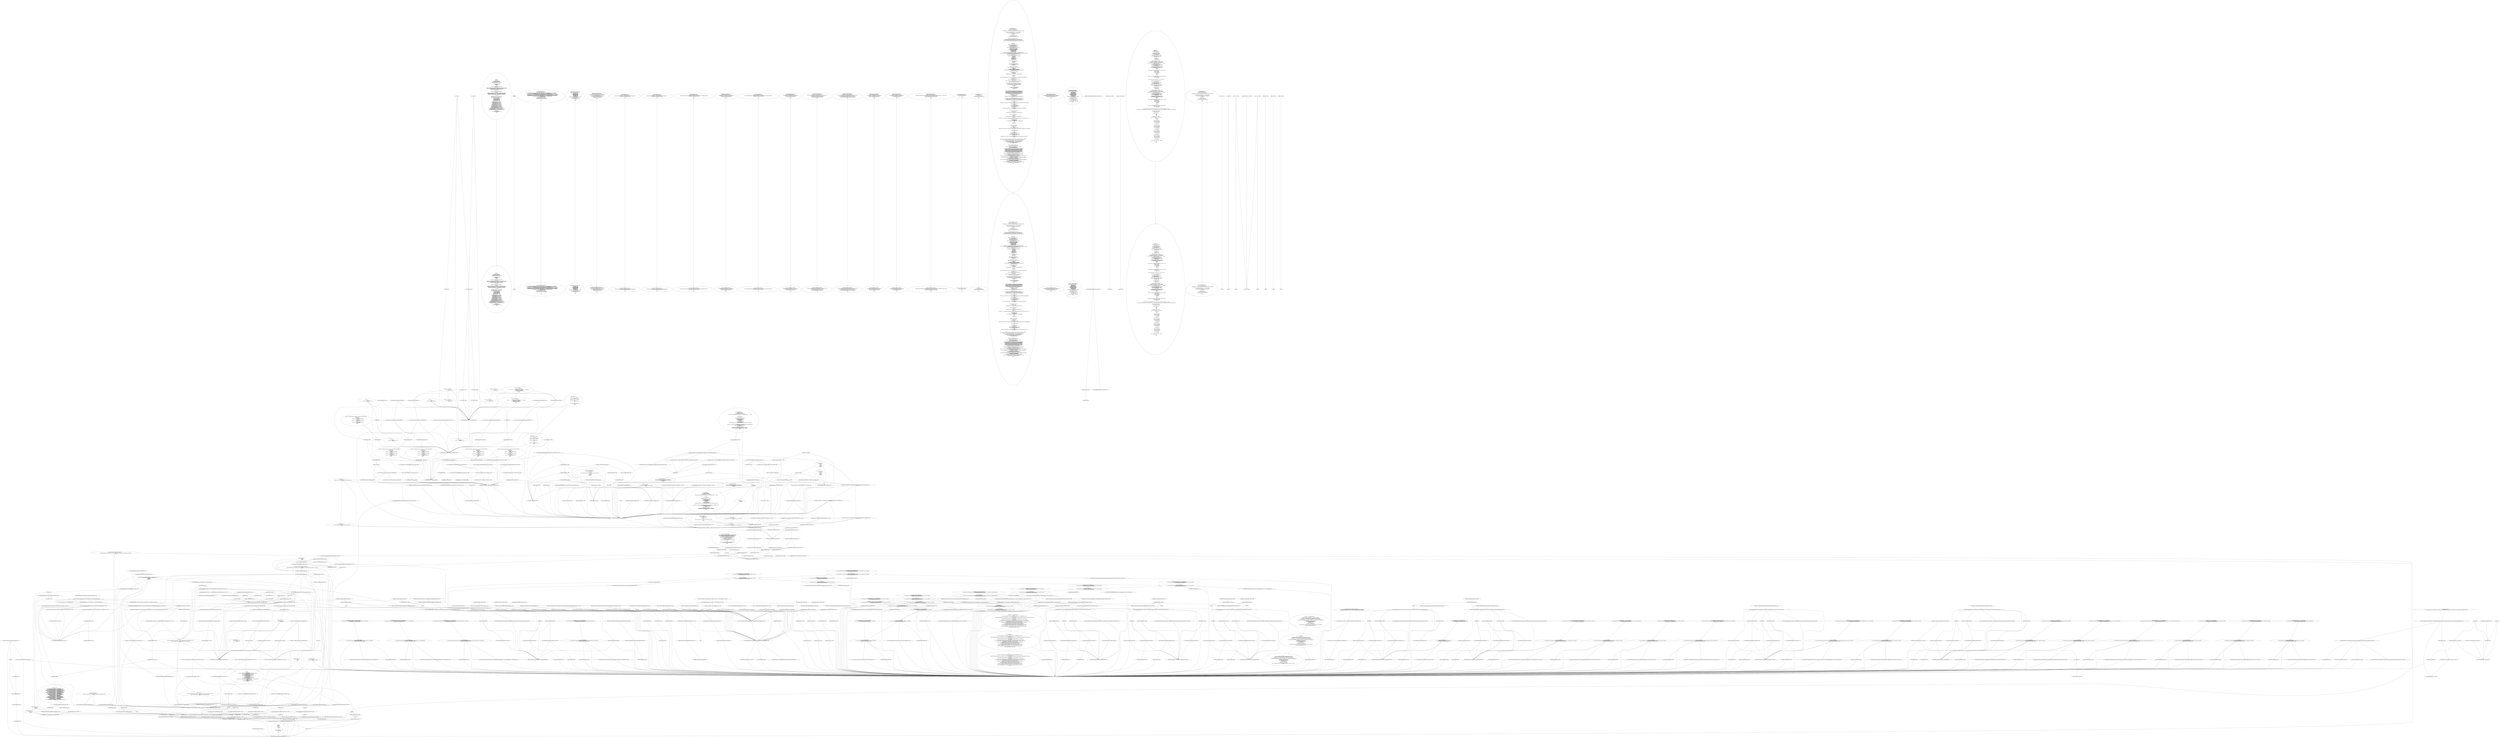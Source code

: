 digraph G {
0 [label="EXTERNAL"];
1 [label="=> Roslyn.Test.Utilities.ExecutionConditionUtil.IsMonoDesktop 764176"];
2 [label="Roslyn.Test.Utilities.ExecutionConditionUtil.IsMonoDesktop 764177"];
3 [label="@'\nusing System;\n\n// Need a base class with indexers.\npublic class DATestBase {\n    public int this[int a] { get { return 0; } }\n    public int this[int a, int b] { get { return 0; } }\n}\n\n// Need a struct with a couple fields.\npublic struct A {\n    public int x;\n    public int y;\n}\n\n// Need a struct with non-lifted short-circuiting operators.\npublic struct NLS\n{\n    public static NLS operator&(NLS a, NLS b) { return new NLS { value = a.value & b.value }; }\n    public static NLS operator|(NLS a, NLS b) { return new NLS { value = a.value | b.value }; }\n    public static bool operator true(NLS a) { return a.value; }\n    public static bool operator false(NLS a) { return !a.value; }\n\n    public bool value;\n}\n\n// Need a struct with lifted short-circuiting operators.\npublic struct LS\n{\n    public static LS operator&(LS a, LS b) { return new LS { value = a.value & b.value }; }\n    public static LS operator|(LS a, LS b) { return new LS { value = a.value | b.value }; }\n    public static bool operator true(LS? a) { return a.HasValue && a.Value.value; }\n    public static bool operator false(LS? a) { return a.HasValue && !a.Value.value; }\n\n    public bool value;\n}\n\npublic delegate void D(); public delegate int DI();\npublic delegate void DefP(int a, ref int b, out int c);\n\npublic class DATest : DATestBase {\n    public static volatile bool f;\n    public static volatile int val;\n    public static volatile byte b;\n    public const bool fTrue = true;\n    public const bool fFalse = false;\n    public static int[] arr = { 1, 2, 3 };\n\n    public static bool No() { return f; } // No-op\n    public static bool F(int x) { return f; }\n    public static bool G(out int x) { x = 0; return f; }\n    public static bool Q(bool x) { return f; }\n    public static bool S(A x) { return f; }\n    public static int NNo() { return val; } // No-op\n    public static int NF(int x) { return val; }\n    public static int NG(out int x) { x = 0; return val; }\n    public static int[] AF(int x) { return arr; }\n    public static int[] AG(out int x) { x = 0; return arr; }\n    public static int FA(int[] x) { return val; }\n    public static int GA(out int[] x) { x = arr; return val; }\n    public static IDisposable Res(bool x) { return null; }\n    public static bool FP(params int[] x) { return f; }\n    public static bool GP(out int x, params int[] y) { x = 0; return f; }\n    public static NLS GetNLS() { return new NLS { value = f }; }\n    public static NLS GetNLS(out int x) { x = 0; return new NLS { value = f }; }\n    public static LS GetLS() { return new LS { value = f }; }\n    public static LS? GetLS(out int x) { x = 0; return new LS { value = f }; }\n\n    public class C {\n        public C(params int[] x) { }\n        public C(out int x, params int[] y) { x = 0; }\n    }\n' 764178"];
4 [label="prefix = @'\nusing System;\n\n// Need a base class with indexers.\npublic class DATestBase {\n    public int this[int a] { get { return 0; } }\n    public int this[int a, int b] { get { return 0; } }\n}\n\n// Need a struct with a couple fields.\npublic struct A {\n    public int x;\n    public int y;\n}\n\n// Need a struct with non-lifted short-circuiting operators.\npublic struct NLS\n{\n    public static NLS operator&(NLS a, NLS b) { return new NLS { value = a.value & b.value }; }\n    public static NLS operator|(NLS a, NLS b) { return new NLS { value = a.value | b.value }; }\n    public static bool operator true(NLS a) { return a.value; }\n    public static bool operator false(NLS a) { return !a.value; }\n\n    public bool value;\n}\n\n// Need a struct with lifted short-circuiting operators.\npublic struct LS\n{\n    public static LS operator&(LS a, LS b) { return new LS { value = a.value & b.value }; }\n    public static LS operator|(LS a, LS b) { return new LS { value = a.value | b.value }; }\n    public static bool operator true(LS? a) { return a.HasValue && a.Value.value; }\n    public static bool operator false(LS? a) { return a.HasValue && !a.Value.value; }\n\n    public bool value;\n}\n\npublic delegate void D(); public delegate int DI();\npublic delegate void DefP(int a, ref int b, out int c);\n\npublic class DATest : DATestBase {\n    public static volatile bool f;\n    public static volatile int val;\n    public static volatile byte b;\n    public const bool fTrue = true;\n    public const bool fFalse = false;\n    public static int[] arr = { 1, 2, 3 };\n\n    public static bool No() { return f; } // No-op\n    public static bool F(int x) { return f; }\n    public static bool G(out int x) { x = 0; return f; }\n    public static bool Q(bool x) { return f; }\n    public static bool S(A x) { return f; }\n    public static int NNo() { return val; } // No-op\n    public static int NF(int x) { return val; }\n    public static int NG(out int x) { x = 0; return val; }\n    public static int[] AF(int x) { return arr; }\n    public static int[] AG(out int x) { x = 0; return arr; }\n    public static int FA(int[] x) { return val; }\n    public static int GA(out int[] x) { x = arr; return val; }\n    public static IDisposable Res(bool x) { return null; }\n    public static bool FP(params int[] x) { return f; }\n    public static bool GP(out int x, params int[] y) { x = 0; return f; }\n    public static NLS GetNLS() { return new NLS { value = f }; }\n    public static NLS GetNLS(out int x) { x = 0; return new NLS { value = f }; }\n    public static LS GetLS() { return new LS { value = f }; }\n    public static LS? GetLS(out int x) { x = 0; return new LS { value = f }; }\n\n    public class C {\n        public C(params int[] x) { }\n        public C(out int x, params int[] y) { x = 0; }\n    }\n' 764179"];
5 [label="@'\n}' 764180"];
6 [label="suffix = @'\n}' 764181"];
7 [label="param FlowTests(this) 764182"];
8 [label="@'\nnamespace System.Runtime.CompilerServices\n{\n    [System.AttributeUsage(AttributeTargets.Event | // The type of the event is nullable, or has a nullable reference type as one of its constituents\n                    AttributeTargets.Field | // The type of the field is a nullable reference type, or has a nullable reference type as one of its constituents\n                    AttributeTargets.GenericParameter | // The generic parameter is a nullable reference type\n                    AttributeTargets.Module | // Nullable reference types in this module are annotated by means of NullableAttribute applied to other targets in it\n                    AttributeTargets.Parameter | // The type of the parameter is a nullable reference type, or has a nullable reference type as one of its constituents\n                    AttributeTargets.ReturnValue | // The return type is a nullable reference type, or has a nullable reference type as one of its constituents\n                    AttributeTargets.Property | // The type of the property is a nullable reference type, or has a nullable reference type as one of its constituents\n                    AttributeTargets.Class, // Base type has a nullable reference type as one of its constituents\n                   AllowMultiple = false)]\n    public class NullableAttribute : Attribute\n    {\n        public NullableAttribute(byte transformFlag) { }\n        public NullableAttribute(byte[] transformFlags)\n        {\n        }\n    }\n}\n' 764183"];
9 [label="NullableAttributeDefinition = @'\nnamespace System.Runtime.CompilerServices\n{\n    [System.AttributeUsage(AttributeTargets.Event | // The type of the event is nullable, or has a nullable reference type as one of its constituents\n                    AttributeTargets.Field | // The type of the field is a nullable reference type, or has a nullable reference type as one of its constituents\n                    AttributeTargets.GenericParameter | // The generic parameter is a nullable reference type\n                    AttributeTargets.Module | // Nullable reference types in this module are annotated by means of NullableAttribute applied to other targets in it\n                    AttributeTargets.Parameter | // The type of the parameter is a nullable reference type, or has a nullable reference type as one of its constituents\n                    AttributeTargets.ReturnValue | // The return type is a nullable reference type, or has a nullable reference type as one of its constituents\n                    AttributeTargets.Property | // The type of the property is a nullable reference type, or has a nullable reference type as one of its constituents\n                    AttributeTargets.Class, // Base type has a nullable reference type as one of its constituents\n                   AllowMultiple = false)]\n    public class NullableAttribute : Attribute\n    {\n        public NullableAttribute(byte transformFlag) { }\n        public NullableAttribute(byte[] transformFlags)\n        {\n        }\n    }\n}\n' 764184"];
10 [label="@'\nnamespace System.Runtime.CompilerServices\n{\n    [System.AttributeUsage(\n        AttributeTargets.Class |\n        AttributeTargets.Delegate |\n        AttributeTargets.Interface |\n        AttributeTargets.Method |\n        AttributeTargets.Struct,\n        AllowMultiple = false,\n        Inherited = false)]\n    public sealed class NullableContextAttribute : Attribute\n    {\n        public readonly byte Flag;\n        public NullableContextAttribute(byte flag)\n        {\n            Flag = flag;\n        }\n    }\n}' 764185"];
11 [label="NullableContextAttributeDefinition = @'\nnamespace System.Runtime.CompilerServices\n{\n    [System.AttributeUsage(\n        AttributeTargets.Class |\n        AttributeTargets.Delegate |\n        AttributeTargets.Interface |\n        AttributeTargets.Method |\n        AttributeTargets.Struct,\n        AllowMultiple = false,\n        Inherited = false)]\n    public sealed class NullableContextAttribute : Attribute\n    {\n        public readonly byte Flag;\n        public NullableContextAttribute(byte flag)\n        {\n            Flag = flag;\n        }\n    }\n}' 764186"];
12 [label="@'\nnamespace System.Runtime.CompilerServices\n{\n    [System.AttributeUsage(AttributeTargets.Module, AllowMultiple = false)]\n    public sealed class NullablePublicOnlyAttribute : Attribute\n    {\n        public readonly bool IncludesInternals;\n        public NullablePublicOnlyAttribute(bool includesInternals)\n        {\n            IncludesInternals = includesInternals;\n        }\n    }\n}' 764187"];
13 [label="NullablePublicOnlyAttributeDefinition = @'\nnamespace System.Runtime.CompilerServices\n{\n    [System.AttributeUsage(AttributeTargets.Module, AllowMultiple = false)]\n    public sealed class NullablePublicOnlyAttribute : Attribute\n    {\n        public readonly bool IncludesInternals;\n        public NullablePublicOnlyAttribute(bool includesInternals)\n        {\n            IncludesInternals = includesInternals;\n        }\n    }\n}' 764188"];
14 [label="@'\nnamespace System.Diagnostics.CodeAnalysis\n{\n    [AttributeUsage(AttributeTargets.Field | AttributeTargets.Parameter | AttributeTargets.Property)]\n    public sealed class AllowNullAttribute : Attribute\n    {\n    }\n}' 764189"];
15 [label="AllowNullAttributeDefinition = @'\nnamespace System.Diagnostics.CodeAnalysis\n{\n    [AttributeUsage(AttributeTargets.Field | AttributeTargets.Parameter | AttributeTargets.Property)]\n    public sealed class AllowNullAttribute : Attribute\n    {\n    }\n}' 764190"];
16 [label="@'\nnamespace System.Diagnostics.CodeAnalysis\n{\n    [AttributeUsage(AttributeTargets.Field | AttributeTargets.Parameter | AttributeTargets.Property)]\n    public sealed class DisallowNullAttribute : Attribute\n    {\n    }\n}' 764191"];
17 [label="DisallowNullAttributeDefinition = @'\nnamespace System.Diagnostics.CodeAnalysis\n{\n    [AttributeUsage(AttributeTargets.Field | AttributeTargets.Parameter | AttributeTargets.Property)]\n    public sealed class DisallowNullAttribute : Attribute\n    {\n    }\n}' 764192"];
18 [label="@'\nnamespace System.Diagnostics.CodeAnalysis\n{\n    [AttributeUsage(AttributeTargets.Field | AttributeTargets.Parameter | AttributeTargets.Property | AttributeTargets.ReturnValue)]\n    public sealed class MaybeNullAttribute : Attribute\n    {\n    }\n}\n' 764193"];
19 [label="MaybeNullAttributeDefinition = @'\nnamespace System.Diagnostics.CodeAnalysis\n{\n    [AttributeUsage(AttributeTargets.Field | AttributeTargets.Parameter | AttributeTargets.Property | AttributeTargets.ReturnValue)]\n    public sealed class MaybeNullAttribute : Attribute\n    {\n    }\n}\n' 764194"];
20 [label="@'\nnamespace System.Diagnostics.CodeAnalysis\n{\n    [AttributeUsage(AttributeTargets.Parameter, AllowMultiple = false)]\n    public sealed class MaybeNullWhenAttribute : Attribute\n    {\n        public MaybeNullWhenAttribute(bool when) { }\n    }\n}\n' 764195"];
21 [label="MaybeNullWhenAttributeDefinition = @'\nnamespace System.Diagnostics.CodeAnalysis\n{\n    [AttributeUsage(AttributeTargets.Parameter, AllowMultiple = false)]\n    public sealed class MaybeNullWhenAttribute : Attribute\n    {\n        public MaybeNullWhenAttribute(bool when) { }\n    }\n}\n' 764196"];
22 [label="@'\nnamespace System.Diagnostics.CodeAnalysis\n{\n    [AttributeUsage(AttributeTargets.Field | AttributeTargets.Parameter | AttributeTargets.Property | AttributeTargets.ReturnValue)]\n    public sealed class NotNullAttribute : Attribute\n    {\n    }\n}\n' 764197"];
23 [label="NotNullAttributeDefinition = @'\nnamespace System.Diagnostics.CodeAnalysis\n{\n    [AttributeUsage(AttributeTargets.Field | AttributeTargets.Parameter | AttributeTargets.Property | AttributeTargets.ReturnValue)]\n    public sealed class NotNullAttribute : Attribute\n    {\n    }\n}\n' 764198"];
24 [label="@'\nnamespace System.Diagnostics.CodeAnalysis\n{\n    [AttributeUsage(AttributeTargets.Parameter, AllowMultiple = false)]\n    public sealed class NotNullWhenAttribute : Attribute\n    {\n        public NotNullWhenAttribute(bool when) { }\n    }\n}\n' 764199"];
25 [label="NotNullWhenAttributeDefinition = @'\nnamespace System.Diagnostics.CodeAnalysis\n{\n    [AttributeUsage(AttributeTargets.Parameter, AllowMultiple = false)]\n    public sealed class NotNullWhenAttribute : Attribute\n    {\n        public NotNullWhenAttribute(bool when) { }\n    }\n}\n' 764200"];
26 [label="@'\nnamespace System.Diagnostics.CodeAnalysis\n{\n    [AttributeUsage(AttributeTargets.Method | AttributeTargets.Property, AllowMultiple = true)]\n    public sealed class MemberNotNullAttribute : Attribute\n    {\n        public MemberNotNullAttribute(params string[] members) { }\n        public MemberNotNullAttribute(string member) { }\n    }\n}\n' 764201"];
27 [label="MemberNotNullAttributeDefinition = @'\nnamespace System.Diagnostics.CodeAnalysis\n{\n    [AttributeUsage(AttributeTargets.Method | AttributeTargets.Property, AllowMultiple = true)]\n    public sealed class MemberNotNullAttribute : Attribute\n    {\n        public MemberNotNullAttribute(params string[] members) { }\n        public MemberNotNullAttribute(string member) { }\n    }\n}\n' 764202"];
28 [label="@'\nnamespace System.Diagnostics.CodeAnalysis\n{\n    [AttributeUsage(AttributeTargets.Method | AttributeTargets.Property, AllowMultiple = true)]\n    public sealed class MemberNotNullWhenAttribute : Attribute\n    {\n        public MemberNotNullWhenAttribute(bool when, params string[] members) { }\n        public MemberNotNullWhenAttribute(bool when, string member) { }\n    }\n}\n' 764203"];
29 [label="MemberNotNullWhenAttributeDefinition = @'\nnamespace System.Diagnostics.CodeAnalysis\n{\n    [AttributeUsage(AttributeTargets.Method | AttributeTargets.Property, AllowMultiple = true)]\n    public sealed class MemberNotNullWhenAttribute : Attribute\n    {\n        public MemberNotNullWhenAttribute(bool when, params string[] members) { }\n        public MemberNotNullWhenAttribute(bool when, string member) { }\n    }\n}\n' 764204"];
30 [label="@'\nnamespace System.Diagnostics.CodeAnalysis\n{\n    [AttributeUsage(AttributeTargets.Parameter, AllowMultiple = false)]\n    public class DoesNotReturnIfAttribute : Attribute\n    {\n        public DoesNotReturnIfAttribute(bool condition) { }\n    }\n}\n' 764205"];
31 [label="DoesNotReturnIfAttributeDefinition = @'\nnamespace System.Diagnostics.CodeAnalysis\n{\n    [AttributeUsage(AttributeTargets.Parameter, AllowMultiple = false)]\n    public class DoesNotReturnIfAttribute : Attribute\n    {\n        public DoesNotReturnIfAttribute(bool condition) { }\n    }\n}\n' 764206"];
32 [label="@'\nnamespace System.Diagnostics.CodeAnalysis\n{\n    [AttributeUsage(AttributeTargets.Method, AllowMultiple = false)]\n    public class DoesNotReturnAttribute : Attribute\n    {\n        public DoesNotReturnAttribute() { }\n    }\n}\n' 764207"];
33 [label="DoesNotReturnAttributeDefinition = @'\nnamespace System.Diagnostics.CodeAnalysis\n{\n    [AttributeUsage(AttributeTargets.Method, AllowMultiple = false)]\n    public class DoesNotReturnAttribute : Attribute\n    {\n        public DoesNotReturnAttribute() { }\n    }\n}\n' 764208"];
34 [label="@'\nnamespace System.Diagnostics.CodeAnalysis\n{\n    [AttributeUsage(AttributeTargets.Parameter | AttributeTargets.Property | AttributeTargets.ReturnValue, AllowMultiple = true, Inherited = false)]\n    public sealed class NotNullIfNotNullAttribute : Attribute\n    {\n        public NotNullIfNotNullAttribute(string parameterName) { }\n    }\n}\n' 764209"];
35 [label="NotNullIfNotNullAttributeDefinition = @'\nnamespace System.Diagnostics.CodeAnalysis\n{\n    [AttributeUsage(AttributeTargets.Parameter | AttributeTargets.Property | AttributeTargets.ReturnValue, AllowMultiple = true, Inherited = false)]\n    public sealed class NotNullIfNotNullAttribute : Attribute\n    {\n        public NotNullIfNotNullAttribute(string parameterName) { }\n    }\n}\n' 764210"];
36 [label="@'\nnamespace System.Runtime.CompilerServices\n{\n    public static class IsExternalInit\n    {\n    }\n}\n' 764211"];
37 [label="IsExternalInitTypeDefinition = @'\nnamespace System.Runtime.CompilerServices\n{\n    public static class IsExternalInit\n    {\n    }\n}\n' 764212"];
38 [label="@'\nnamespace System\n{\n    public interface IAsyncDisposable\n    {\n       System.Threading.Tasks.ValueTask DisposeAsync();\n    }\n}\n' 764213"];
39 [label="IAsyncDisposableDefinition = @'\nnamespace System\n{\n    public interface IAsyncDisposable\n    {\n       System.Threading.Tasks.ValueTask DisposeAsync();\n    }\n}\n' 764214"];
40 [label="@'\nnamespace System.Collections.Generic\n{\n    public interface IAsyncEnumerable<out T>\n    {\n        IAsyncEnumerator<T> GetAsyncEnumerator(System.Threading.CancellationToken token = default);\n    }\n\n    public interface IAsyncEnumerator<out T> : System.IAsyncDisposable\n    {\n        System.Threading.Tasks.ValueTask<bool> MoveNextAsync();\n        T Current { get; }\n    }\n}\nnamespace System\n{\n    public interface IAsyncDisposable\n    {\n        System.Threading.Tasks.ValueTask DisposeAsync();\n    }\n}\n\nnamespace System.Runtime.CompilerServices\n{\n    [AttributeUsage(AttributeTargets.Method, Inherited = false, AllowMultiple = false)]\n    public sealed class AsyncIteratorStateMachineAttribute : StateMachineAttribute\n    {\n        public AsyncIteratorStateMachineAttribute(Type stateMachineType) : base(stateMachineType)\n        {\n        }\n    }\n}\n\n#nullable disable\n\nnamespace System.Threading.Tasks.Sources\n{\n    using System.Diagnostics;\n    using System.Runtime.ExceptionServices;\n    using System.Runtime.InteropServices;\n\n    [StructLayout(LayoutKind.Auto)]\n    public struct ManualResetValueTaskSourceCore<TResult>\n    {\n        private Action<object> _continuation;\n        private object _continuationState;\n        private ExecutionContext _executionContext;\n        private object _capturedContext;\n        private bool _completed;\n        private TResult _result;\n        private ExceptionDispatchInfo _error;\n        private short _version;\n\n        /// <summary>Gets or sets whether to force continuations to run asynchronously.</summary>\n        /// <remarks>Continuations may run asynchronously if this is false, but they'll never run synchronously if this is true.</remarks>\n        public bool RunContinuationsAsynchronously { get; set; }\n\n        /// <summary>Resets to prepare for the next operation.</summary>\n        public void Reset()\n        {\n            // Reset/update state for the next use/await of this instance.\n            _version++;\n            _completed = false;\n            _result = default;\n            _error = null;\n            _executionContext = null;\n            _capturedContext = null;\n            _continuation = null;\n            _continuationState = null;\n        }\n\n        public void SetResult(TResult result)\n        {\n            _result = result;\n            SignalCompletion();\n        }\n\n        public void SetException(Exception error)\n        {\n            _error = ExceptionDispatchInfo.Capture(error);\n            SignalCompletion();\n        }\n\n        public short Version => _version;\n\n        public ValueTaskSourceStatus GetStatus(short token)\n        {\n            ValidateToken(token);\n            return\n                !_completed ? ValueTaskSourceStatus.Pending :\n                _error == null ? ValueTaskSourceStatus.Succeeded :\n                _error.SourceException is OperationCanceledException ? ValueTaskSourceStatus.Canceled :\n                ValueTaskSourceStatus.Faulted;\n        }\n\n        public TResult GetResult(short token)\n        {\n            ValidateToken(token);\n            if (!_completed)\n            {\n                ManualResetValueTaskSourceCoreShared.ThrowInvalidOperationException();\n            }\n\n            _error?.Throw();\n            return _result;\n        }\n\n        public void OnCompleted(Action<object> continuation, object state, short token, ValueTaskSourceOnCompletedFlags flags)\n        {\n            if (continuation == null)\n            {\n                throw new ArgumentNullException(nameof(continuation));\n            }\n            ValidateToken(token);\n\n            if ((flags & ValueTaskSourceOnCompletedFlags.FlowExecutionContext) != 0)\n            {\n                _executionContext = ExecutionContext.Capture();\n            }\n\n            if ((flags & ValueTaskSourceOnCompletedFlags.UseSchedulingContext) != 0)\n            {\n                SynchronizationContext sc = SynchronizationContext.Current;\n                if (sc != null && sc.GetType() != typeof(SynchronizationContext))\n                {\n                    _capturedContext = sc;\n                }\n                else\n                {\n                    TaskScheduler ts = TaskScheduler.Current;\n                    if (ts != TaskScheduler.Default)\n                    {\n                        _capturedContext = ts;\n                    }\n                }\n            }\n\n            // We need to set the continuation state before we swap in the delegate, so that\n            // if there's a race between this and SetResult/Exception and SetResult/Exception\n            // sees the _continuation as non-null, it'll be able to invoke it with the state\n            // stored here.  However, this also means that if this is used incorrectly (e.g.\n            // awaited twice concurrently), _continuationState might get erroneously overwritten.\n            // To minimize the chances of that, we check preemptively whether _continuation\n            // is already set to something other than the completion sentinel.\n\n            object oldContinuation = _continuation;\n            if (oldContinuation == null)\n            {\n                _continuationState = state;\n                oldContinuation = Interlocked.CompareExchange(ref _continuation, continuation, null);\n            }\n\n            if (oldContinuation != null)\n            {\n                // Operation already completed, so we need to queue the supplied callback.\n                if (!ReferenceEquals(oldContinuation, ManualResetValueTaskSourceCoreShared.s_sentinel))\n                {\n                    ManualResetValueTaskSourceCoreShared.ThrowInvalidOperationException();\n                }\n\n                switch (_capturedContext)\n                {\n                    case null:\n                        Task.Factory.StartNew(continuation, state, CancellationToken.None, TaskCreationOptions.DenyChildAttach, TaskScheduler.Default);\n                        break;\n\n                    case SynchronizationContext sc:\n                        sc.Post(s =>\n                        {\n                            var tuple = (Tuple<Action<object>, object>)s;\n                            tuple.Item1(tuple.Item2);\n                        }, Tuple.Create(continuation, state));\n                        break;\n\n                    case TaskScheduler ts:\n                        Task.Factory.StartNew(continuation, state, CancellationToken.None, TaskCreationOptions.DenyChildAttach, ts);\n                        break;\n                }\n            }\n        }\n\n        private void ValidateToken(short token)\n        {\n            if (token != _version)\n            {\n                ManualResetValueTaskSourceCoreShared.ThrowInvalidOperationException();\n            }\n        }\n\n        private void SignalCompletion()\n        {\n            if (_completed)\n            {\n                ManualResetValueTaskSourceCoreShared.ThrowInvalidOperationException();\n            }\n            _completed = true;\n\n            if (_continuation != null || Interlocked.CompareExchange(ref _continuation, ManualResetValueTaskSourceCoreShared.s_sentinel, null) != null)\n            {\n                if (_executionContext != null)\n                {\n                    ExecutionContext.Run(\n                        _executionContext,\n                        s => ((ManualResetValueTaskSourceCore<TResult>)s).InvokeContinuation(),\n                        this);\n                }\n                else\n                {\n                    InvokeContinuation();\n                }\n            }\n        }\n\n        private void InvokeContinuation()\n        {\n            switch (_capturedContext)\n            {\n                case null:\n                    if (RunContinuationsAsynchronously)\n                    {\n                        Task.Factory.StartNew(_continuation, _continuationState, CancellationToken.None, TaskCreationOptions.DenyChildAttach, TaskScheduler.Default);\n                    }\n                    else\n                    {\n                        _continuation(_continuationState);\n                    }\n                    break;\n\n                case SynchronizationContext sc:\n                    sc.Post(s =>\n                    {\n                        var state = (Tuple<Action<object>, object>)s;\n                        state.Item1(state.Item2);\n                    }, Tuple.Create(_continuation, _continuationState));\n                    break;\n\n                case TaskScheduler ts:\n                    Task.Factory.StartNew(_continuation, _continuationState, CancellationToken.None, TaskCreationOptions.DenyChildAttach, ts);\n                    break;\n            }\n        }\n    }\n\n    internal static class ManualResetValueTaskSourceCoreShared // separated out of generic to avoid unnecessary duplication\n    {\n        internal static void ThrowInvalidOperationException() => throw new InvalidOperationException();\n\n        internal static readonly Action<object> s_sentinel = CompletionSentinel;\n        private static void CompletionSentinel(object _) // named method to aid debugging\n        {\n            Debug.Fail(''The sentinel delegate should never be invoked.'');\n            ThrowInvalidOperationException();\n        }\n    }\n}\n\nnamespace System.Runtime.CompilerServices\n{\n    using System.Runtime.InteropServices;\n\n    /// <summary>Represents a builder for asynchronous iterators.</summary>\n    [StructLayout(LayoutKind.Auto)]\n    public struct AsyncIteratorMethodBuilder\n    {\n        // AsyncIteratorMethodBuilder is used by the language compiler as part of generating\n        // async iterators. For now, the implementation just wraps AsyncTaskMethodBuilder, as\n        // most of the logic is shared.  However, in the future this could be changed and\n        // optimized.  For example, we do need to allocate an object (once) to flow state like\n        // ExecutionContext, which AsyncTaskMethodBuilder handles, but it handles it by\n        // allocating a Task-derived object.  We could optimize this further by removing\n        // the Task from the hierarchy, but in doing so we'd also lose a variety of optimizations\n        // related to it, so we'd need to replicate all of those optimizations (e.g. storing\n        // that box object directly into a Task's continuation field).\n\n        private AsyncTaskMethodBuilder _methodBuilder; // mutable struct; do not make it readonly\n\n        public static AsyncIteratorMethodBuilder Create() =>\n            new AsyncIteratorMethodBuilder() { _methodBuilder = AsyncTaskMethodBuilder.Create() };\n\n        [MethodImpl(MethodImplOptions.AggressiveInlining)]\n        public void MoveNext<TStateMachine>(ref TStateMachine stateMachine) where TStateMachine : IAsyncStateMachine =>\n            _methodBuilder.Start(ref stateMachine);\n\n        public void AwaitOnCompleted<TAwaiter, TStateMachine>(ref TAwaiter awaiter, ref TStateMachine stateMachine)\n            where TAwaiter : INotifyCompletion\n            where TStateMachine : IAsyncStateMachine =>\n            _methodBuilder.AwaitOnCompleted(ref awaiter, ref stateMachine);\n\n        public void AwaitUnsafeOnCompleted<TAwaiter, TStateMachine>(ref TAwaiter awaiter, ref TStateMachine stateMachine)\n            where TAwaiter : ICriticalNotifyCompletion\n            where TStateMachine : IAsyncStateMachine =>\n            _methodBuilder.AwaitUnsafeOnCompleted(ref awaiter, ref stateMachine);\n\n        /// <summary>Marks iteration as being completed, whether successfully or otherwise.</summary>\n        public void Complete() => _methodBuilder.SetResult();\n    }\n}\n' 764215"];
41 [label="AsyncStreamsTypes = @'\nnamespace System.Collections.Generic\n{\n    public interface IAsyncEnumerable<out T>\n    {\n        IAsyncEnumerator<T> GetAsyncEnumerator(System.Threading.CancellationToken token = default);\n    }\n\n    public interface IAsyncEnumerator<out T> : System.IAsyncDisposable\n    {\n        System.Threading.Tasks.ValueTask<bool> MoveNextAsync();\n        T Current { get; }\n    }\n}\nnamespace System\n{\n    public interface IAsyncDisposable\n    {\n        System.Threading.Tasks.ValueTask DisposeAsync();\n    }\n}\n\nnamespace System.Runtime.CompilerServices\n{\n    [AttributeUsage(AttributeTargets.Method, Inherited = false, AllowMultiple = false)]\n    public sealed class AsyncIteratorStateMachineAttribute : StateMachineAttribute\n    {\n        public AsyncIteratorStateMachineAttribute(Type stateMachineType) : base(stateMachineType)\n        {\n        }\n    }\n}\n\n#nullable disable\n\nnamespace System.Threading.Tasks.Sources\n{\n    using System.Diagnostics;\n    using System.Runtime.ExceptionServices;\n    using System.Runtime.InteropServices;\n\n    [StructLayout(LayoutKind.Auto)]\n    public struct ManualResetValueTaskSourceCore<TResult>\n    {\n        private Action<object> _continuation;\n        private object _continuationState;\n        private ExecutionContext _executionContext;\n        private object _capturedContext;\n        private bool _completed;\n        private TResult _result;\n        private ExceptionDispatchInfo _error;\n        private short _version;\n\n        /// <summary>Gets or sets whether to force continuations to run asynchronously.</summary>\n        /// <remarks>Continuations may run asynchronously if this is false, but they'll never run synchronously if this is true.</remarks>\n        public bool RunContinuationsAsynchronously { get; set; }\n\n        /// <summary>Resets to prepare for the next operation.</summary>\n        public void Reset()\n        {\n            // Reset/update state for the next use/await of this instance.\n            _version++;\n            _completed = false;\n            _result = default;\n            _error = null;\n            _executionContext = null;\n            _capturedContext = null;\n            _continuation = null;\n            _continuationState = null;\n        }\n\n        public void SetResult(TResult result)\n        {\n            _result = result;\n            SignalCompletion();\n        }\n\n        public void SetException(Exception error)\n        {\n            _error = ExceptionDispatchInfo.Capture(error);\n            SignalCompletion();\n        }\n\n        public short Version => _version;\n\n        public ValueTaskSourceStatus GetStatus(short token)\n        {\n            ValidateToken(token);\n            return\n                !_completed ? ValueTaskSourceStatus.Pending :\n                _error == null ? ValueTaskSourceStatus.Succeeded :\n                _error.SourceException is OperationCanceledException ? ValueTaskSourceStatus.Canceled :\n                ValueTaskSourceStatus.Faulted;\n        }\n\n        public TResult GetResult(short token)\n        {\n            ValidateToken(token);\n            if (!_completed)\n            {\n                ManualResetValueTaskSourceCoreShared.ThrowInvalidOperationException();\n            }\n\n            _error?.Throw();\n            return _result;\n        }\n\n        public void OnCompleted(Action<object> continuation, object state, short token, ValueTaskSourceOnCompletedFlags flags)\n        {\n            if (continuation == null)\n            {\n                throw new ArgumentNullException(nameof(continuation));\n            }\n            ValidateToken(token);\n\n            if ((flags & ValueTaskSourceOnCompletedFlags.FlowExecutionContext) != 0)\n            {\n                _executionContext = ExecutionContext.Capture();\n            }\n\n            if ((flags & ValueTaskSourceOnCompletedFlags.UseSchedulingContext) != 0)\n            {\n                SynchronizationContext sc = SynchronizationContext.Current;\n                if (sc != null && sc.GetType() != typeof(SynchronizationContext))\n                {\n                    _capturedContext = sc;\n                }\n                else\n                {\n                    TaskScheduler ts = TaskScheduler.Current;\n                    if (ts != TaskScheduler.Default)\n                    {\n                        _capturedContext = ts;\n                    }\n                }\n            }\n\n            // We need to set the continuation state before we swap in the delegate, so that\n            // if there's a race between this and SetResult/Exception and SetResult/Exception\n            // sees the _continuation as non-null, it'll be able to invoke it with the state\n            // stored here.  However, this also means that if this is used incorrectly (e.g.\n            // awaited twice concurrently), _continuationState might get erroneously overwritten.\n            // To minimize the chances of that, we check preemptively whether _continuation\n            // is already set to something other than the completion sentinel.\n\n            object oldContinuation = _continuation;\n            if (oldContinuation == null)\n            {\n                _continuationState = state;\n                oldContinuation = Interlocked.CompareExchange(ref _continuation, continuation, null);\n            }\n\n            if (oldContinuation != null)\n            {\n                // Operation already completed, so we need to queue the supplied callback.\n                if (!ReferenceEquals(oldContinuation, ManualResetValueTaskSourceCoreShared.s_sentinel))\n                {\n                    ManualResetValueTaskSourceCoreShared.ThrowInvalidOperationException();\n                }\n\n                switch (_capturedContext)\n                {\n                    case null:\n                        Task.Factory.StartNew(continuation, state, CancellationToken.None, TaskCreationOptions.DenyChildAttach, TaskScheduler.Default);\n                        break;\n\n                    case SynchronizationContext sc:\n                        sc.Post(s =>\n                        {\n                            var tuple = (Tuple<Action<object>, object>)s;\n                            tuple.Item1(tuple.Item2);\n                        }, Tuple.Create(continuation, state));\n                        break;\n\n                    case TaskScheduler ts:\n                        Task.Factory.StartNew(continuation, state, CancellationToken.None, TaskCreationOptions.DenyChildAttach, ts);\n                        break;\n                }\n            }\n        }\n\n        private void ValidateToken(short token)\n        {\n            if (token != _version)\n            {\n                ManualResetValueTaskSourceCoreShared.ThrowInvalidOperationException();\n            }\n        }\n\n        private void SignalCompletion()\n        {\n            if (_completed)\n            {\n                ManualResetValueTaskSourceCoreShared.ThrowInvalidOperationException();\n            }\n            _completed = true;\n\n            if (_continuation != null || Interlocked.CompareExchange(ref _continuation, ManualResetValueTaskSourceCoreShared.s_sentinel, null) != null)\n            {\n                if (_executionContext != null)\n                {\n                    ExecutionContext.Run(\n                        _executionContext,\n                        s => ((ManualResetValueTaskSourceCore<TResult>)s).InvokeContinuation(),\n                        this);\n                }\n                else\n                {\n                    InvokeContinuation();\n                }\n            }\n        }\n\n        private void InvokeContinuation()\n        {\n            switch (_capturedContext)\n            {\n                case null:\n                    if (RunContinuationsAsynchronously)\n                    {\n                        Task.Factory.StartNew(_continuation, _continuationState, CancellationToken.None, TaskCreationOptions.DenyChildAttach, TaskScheduler.Default);\n                    }\n                    else\n                    {\n                        _continuation(_continuationState);\n                    }\n                    break;\n\n                case SynchronizationContext sc:\n                    sc.Post(s =>\n                    {\n                        var state = (Tuple<Action<object>, object>)s;\n                        state.Item1(state.Item2);\n                    }, Tuple.Create(_continuation, _continuationState));\n                    break;\n\n                case TaskScheduler ts:\n                    Task.Factory.StartNew(_continuation, _continuationState, CancellationToken.None, TaskCreationOptions.DenyChildAttach, ts);\n                    break;\n            }\n        }\n    }\n\n    internal static class ManualResetValueTaskSourceCoreShared // separated out of generic to avoid unnecessary duplication\n    {\n        internal static void ThrowInvalidOperationException() => throw new InvalidOperationException();\n\n        internal static readonly Action<object> s_sentinel = CompletionSentinel;\n        private static void CompletionSentinel(object _) // named method to aid debugging\n        {\n            Debug.Fail(''The sentinel delegate should never be invoked.'');\n            ThrowInvalidOperationException();\n        }\n    }\n}\n\nnamespace System.Runtime.CompilerServices\n{\n    using System.Runtime.InteropServices;\n\n    /// <summary>Represents a builder for asynchronous iterators.</summary>\n    [StructLayout(LayoutKind.Auto)]\n    public struct AsyncIteratorMethodBuilder\n    {\n        // AsyncIteratorMethodBuilder is used by the language compiler as part of generating\n        // async iterators. For now, the implementation just wraps AsyncTaskMethodBuilder, as\n        // most of the logic is shared.  However, in the future this could be changed and\n        // optimized.  For example, we do need to allocate an object (once) to flow state like\n        // ExecutionContext, which AsyncTaskMethodBuilder handles, but it handles it by\n        // allocating a Task-derived object.  We could optimize this further by removing\n        // the Task from the hierarchy, but in doing so we'd also lose a variety of optimizations\n        // related to it, so we'd need to replicate all of those optimizations (e.g. storing\n        // that box object directly into a Task's continuation field).\n\n        private AsyncTaskMethodBuilder _methodBuilder; // mutable struct; do not make it readonly\n\n        public static AsyncIteratorMethodBuilder Create() =>\n            new AsyncIteratorMethodBuilder() { _methodBuilder = AsyncTaskMethodBuilder.Create() };\n\n        [MethodImpl(MethodImplOptions.AggressiveInlining)]\n        public void MoveNext<TStateMachine>(ref TStateMachine stateMachine) where TStateMachine : IAsyncStateMachine =>\n            _methodBuilder.Start(ref stateMachine);\n\n        public void AwaitOnCompleted<TAwaiter, TStateMachine>(ref TAwaiter awaiter, ref TStateMachine stateMachine)\n            where TAwaiter : INotifyCompletion\n            where TStateMachine : IAsyncStateMachine =>\n            _methodBuilder.AwaitOnCompleted(ref awaiter, ref stateMachine);\n\n        public void AwaitUnsafeOnCompleted<TAwaiter, TStateMachine>(ref TAwaiter awaiter, ref TStateMachine stateMachine)\n            where TAwaiter : ICriticalNotifyCompletion\n            where TStateMachine : IAsyncStateMachine =>\n            _methodBuilder.AwaitUnsafeOnCompleted(ref awaiter, ref stateMachine);\n\n        /// <summary>Marks iteration as being completed, whether successfully or otherwise.</summary>\n        public void Complete() => _methodBuilder.SetResult();\n    }\n}\n' 764216"];
42 [label="@'\nnamespace System.Runtime.CompilerServices\n{\n    [System.AttributeUsage(AttributeTargets.Parameter, AllowMultiple = false)]\n    public class EnumeratorCancellationAttribute : Attribute\n    {\n        public EnumeratorCancellationAttribute() { }\n    }\n}\n' 764217"];
43 [label="EnumeratorCancellationAttributeType = @'\nnamespace System.Runtime.CompilerServices\n{\n    [System.AttributeUsage(AttributeTargets.Parameter, AllowMultiple = false)]\n    public class EnumeratorCancellationAttribute : Attribute\n    {\n        public EnumeratorCancellationAttribute() { }\n    }\n}\n' 764218"];
44 [label="@'using System.Collections.Generic;\nnamespace System.Runtime.CompilerServices\n{\n    [System.AttributeUsage(\n        AttributeTargets.Class |\n        AttributeTargets.Event |\n        AttributeTargets.Field |\n        AttributeTargets.GenericParameter |\n        AttributeTargets.Parameter |\n        AttributeTargets.Property |\n        AttributeTargets.ReturnValue,\n        AllowMultiple = false,\n        Inherited = false)]\n    public sealed class NativeIntegerAttribute : Attribute\n    {\n        public NativeIntegerAttribute()\n        {\n            TransformFlags = new[] { true };\n        }\n        public NativeIntegerAttribute(bool[] flags)\n        {\n            TransformFlags = flags;\n        }\n        public readonly IList<bool> TransformFlags;\n    }\n}' 764219"];
45 [label="NativeIntegerAttributeDefinition =\n@'using System.Collections.Generic;\nnamespace System.Runtime.CompilerServices\n{\n    [System.AttributeUsage(\n        AttributeTargets.Class |\n        AttributeTargets.Event |\n        AttributeTargets.Field |\n        AttributeTargets.GenericParameter |\n        AttributeTargets.Parameter |\n        AttributeTargets.Property |\n        AttributeTargets.ReturnValue,\n        AllowMultiple = false,\n        Inherited = false)]\n    public sealed class NativeIntegerAttribute : Attribute\n    {\n        public NativeIntegerAttribute()\n        {\n            TransformFlags = new[] { true };\n        }\n        public NativeIntegerAttribute(bool[] flags)\n        {\n            TransformFlags = flags;\n        }\n        public readonly IList<bool> TransformFlags;\n    }\n}' 764220"];
46 [label="() => new[] { Net40.mscorlib, Net40.System, Net40.SystemCore, Net40.MicrosoftVisualBasic } 764221"];
47 [label="LazyThreadSafetyMode.PublicationOnly 764222"];
48 [label="new Lazy<MetadataReference[]>(\n            () => new[] { Net40.mscorlib, Net40.System, Net40.SystemCore, Net40.MicrosoftVisualBasic },\n            LazyThreadSafetyMode.PublicationOnly) 764223"];
49 [label="s_lazyDefaultVbReferences = new Lazy<MetadataReference[]>(\n            () => new[] { Net40.mscorlib, Net40.System, Net40.SystemCore, Net40.MicrosoftVisualBasic },\n            LazyThreadSafetyMode.PublicationOnly) 764224"];
50 [label="() => new[] { Net451.mscorlib, Net451.System, Net451.SystemCore, Net451.MicrosoftVisualBasic } 764225"];
51 [label="LazyThreadSafetyMode.PublicationOnly 764226"];
52 [label="new Lazy<MetadataReference[]>(\n            () => new[] { Net451.mscorlib, Net451.System, Net451.SystemCore, Net451.MicrosoftVisualBasic },\n            LazyThreadSafetyMode.PublicationOnly) 764227"];
53 [label="s_lazyLatestVbReferences = new Lazy<MetadataReference[]>(\n            () => new[] { Net451.mscorlib, Net451.System, Net451.SystemCore, Net451.MicrosoftVisualBasic },\n            LazyThreadSafetyMode.PublicationOnly) 764228"];
54 [label="RuntimeUtilities.IsCoreClrRuntime 764229"];
55 [label="'mscorlib, Version=4.0.0.0, Culture=neutral, PublicKeyToken=b77a5c561934e089' 764230"];
56 [label="new AssemblyName('mscorlib, Version=4.0.0.0, Culture=neutral, PublicKeyToken=b77a5c561934e089') 764231"];
57 [label="RuntimeCorLibName = RuntimeUtilities.IsCoreClrRuntime\n            ? new AssemblyName('netstandard, Version=2.0.0.0, Culture=neutral, PublicKeyToken=cc7b13ffcd2ddd51')\n            : new AssemblyName('mscorlib, Version=4.0.0.0, Culture=neutral, PublicKeyToken=b77a5c561934e089') 764232"];
58 [label="() =>\n            {\n                var winmd = AssemblyMetadata.CreateFromImage(TestResources.WinRt.Windows).GetReference(display: 'Windows');\n\n                var windowsruntime =\n                    AssemblyMetadata.CreateFromImage(ProprietaryTestResources.v4_0_30319_17929.System_Runtime_WindowsRuntime).GetReference(display: 'System.Runtime.WindowsRuntime.dll');\n\n                var runtime =\n                    AssemblyMetadata.CreateFromImage(ResourcesNet451.SystemRuntime).GetReference(display: 'System.Runtime.dll');\n\n                var objectModel =\n                    AssemblyMetadata.CreateFromImage(ResourcesNet451.SystemObjectModel).GetReference(display: 'System.ObjectModel.dll');\n\n                var uixaml = AssemblyMetadata.CreateFromImage(ProprietaryTestResources.v4_0_30319_17929.System_Runtime_WindowsRuntime_UI_Xaml).\n                    GetReference(display: 'System.Runtime.WindowsRuntime.UI.Xaml.dll');\n\n                var interop = AssemblyMetadata.CreateFromImage(ResourcesNet451.SystemRuntimeInteropServicesWindowsRuntime).\n                    GetReference(display: 'System.Runtime.InteropServices.WindowsRuntime.dll');\n\n                //Not mentioned in the adapter doc but pointed to from System.Runtime, so we'll put it here.\n                var system = AssemblyMetadata.CreateFromImage(ResourcesNet451.System).GetReference(display: 'System.dll');\n\n                var mscor = AssemblyMetadata.CreateFromImage(ResourcesNet451.mscorlib).GetReference(display: 'mscorlib');\n\n                return new MetadataReference[] { winmd, windowsruntime, runtime, objectModel, uixaml, interop, system, mscor };\n            } 764233"];
59 [label="LazyThreadSafetyMode.PublicationOnly 764234"];
60 [label="new Lazy<MetadataReference[]>(\n            () =>\n            {\n                var winmd = AssemblyMetadata.CreateFromImage(TestResources.WinRt.Windows).GetReference(display: 'Windows');\n\n                var windowsruntime =\n                    AssemblyMetadata.CreateFromImage(ProprietaryTestResources.v4_0_30319_17929.System_Runtime_WindowsRuntime).GetReference(display: 'System.Runtime.WindowsRuntime.dll');\n\n                var runtime =\n                    AssemblyMetadata.CreateFromImage(ResourcesNet451.SystemRuntime).GetReference(display: 'System.Runtime.dll');\n\n                var objectModel =\n                    AssemblyMetadata.CreateFromImage(ResourcesNet451.SystemObjectModel).GetReference(display: 'System.ObjectModel.dll');\n\n                var uixaml = AssemblyMetadata.CreateFromImage(ProprietaryTestResources.v4_0_30319_17929.System_Runtime_WindowsRuntime_UI_Xaml).\n                    GetReference(display: 'System.Runtime.WindowsRuntime.UI.Xaml.dll');\n\n                var interop = AssemblyMetadata.CreateFromImage(ResourcesNet451.SystemRuntimeInteropServicesWindowsRuntime).\n                    GetReference(display: 'System.Runtime.InteropServices.WindowsRuntime.dll');\n\n                //Not mentioned in the adapter doc but pointed to from System.Runtime, so we'll put it here.\n                var system = AssemblyMetadata.CreateFromImage(ResourcesNet451.System).GetReference(display: 'System.dll');\n\n                var mscor = AssemblyMetadata.CreateFromImage(ResourcesNet451.mscorlib).GetReference(display: 'mscorlib');\n\n                return new MetadataReference[] { winmd, windowsruntime, runtime, objectModel, uixaml, interop, system, mscor };\n            },\n            LazyThreadSafetyMode.PublicationOnly) 764235"];
61 [label="s_winRtRefs = new Lazy<MetadataReference[]>(\n            () =>\n            {\n                var winmd = AssemblyMetadata.CreateFromImage(TestResources.WinRt.Windows).GetReference(display: 'Windows');\n\n                var windowsruntime =\n                    AssemblyMetadata.CreateFromImage(ProprietaryTestResources.v4_0_30319_17929.System_Runtime_WindowsRuntime).GetReference(display: 'System.Runtime.WindowsRuntime.dll');\n\n                var runtime =\n                    AssemblyMetadata.CreateFromImage(ResourcesNet451.SystemRuntime).GetReference(display: 'System.Runtime.dll');\n\n                var objectModel =\n                    AssemblyMetadata.CreateFromImage(ResourcesNet451.SystemObjectModel).GetReference(display: 'System.ObjectModel.dll');\n\n                var uixaml = AssemblyMetadata.CreateFromImage(ProprietaryTestResources.v4_0_30319_17929.System_Runtime_WindowsRuntime_UI_Xaml).\n                    GetReference(display: 'System.Runtime.WindowsRuntime.UI.Xaml.dll');\n\n                var interop = AssemblyMetadata.CreateFromImage(ResourcesNet451.SystemRuntimeInteropServicesWindowsRuntime).\n                    GetReference(display: 'System.Runtime.InteropServices.WindowsRuntime.dll');\n\n                //Not mentioned in the adapter doc but pointed to from System.Runtime, so we'll put it here.\n                var system = AssemblyMetadata.CreateFromImage(ResourcesNet451.System).GetReference(display: 'System.dll');\n\n                var mscor = AssemblyMetadata.CreateFromImage(ResourcesNet451.mscorlib).GetReference(display: 'mscorlib');\n\n                return new MetadataReference[] { winmd, windowsruntime, runtime, objectModel, uixaml, interop, system, mscor };\n            },\n            LazyThreadSafetyMode.PublicationOnly) 764236"];
62 [label="() => new MetadataReference[] { MscorlibPP7Ref, SystemRuntimePP7Ref } 764237"];
63 [label="LazyThreadSafetyMode.PublicationOnly 764238"];
64 [label="new Lazy<MetadataReference[]>(\n            () => new MetadataReference[] { MscorlibPP7Ref, SystemRuntimePP7Ref },\n            LazyThreadSafetyMode.PublicationOnly) 764239"];
65 [label="s_portableRefsMinimal = new Lazy<MetadataReference[]>(\n            () => new MetadataReference[] { MscorlibPP7Ref, SystemRuntimePP7Ref },\n            LazyThreadSafetyMode.PublicationOnly) 764240"];
66 [label="() => AssemblyMetadata.CreateFromImage(ResourcesNet451.SystemCore).GetReference(display: 'System.Core.v4_0_30319.dll') 764241"];
67 [label="LazyThreadSafetyMode.PublicationOnly 764242"];
68 [label="new Lazy<MetadataReference>(\n                () => AssemblyMetadata.CreateFromImage(ResourcesNet451.SystemCore).GetReference(display: 'System.Core.v4_0_30319.dll'),\n                LazyThreadSafetyMode.PublicationOnly) 764243"];
69 [label="s_systemCoreRef =\n            new Lazy<MetadataReference>(\n                () => AssemblyMetadata.CreateFromImage(ResourcesNet451.SystemCore).GetReference(display: 'System.Core.v4_0_30319.dll'),\n                LazyThreadSafetyMode.PublicationOnly) 764244"];
70 [label="() => AssemblyMetadata.CreateFromImage(ResourcesNet451.SystemCore).GetReference(display: 'System.Core.v4_0_30319_17929.dll') 764245"];
71 [label="LazyThreadSafetyMode.PublicationOnly 764246"];
72 [label="new Lazy<MetadataReference>(\n            () => AssemblyMetadata.CreateFromImage(ResourcesNet451.SystemCore).GetReference(display: 'System.Core.v4_0_30319_17929.dll'),\n            LazyThreadSafetyMode.PublicationOnly) 764247"];
73 [label="s_systemCoreRef_v4_0_30319_17929 = new Lazy<MetadataReference>(\n            () => AssemblyMetadata.CreateFromImage(ResourcesNet451.SystemCore).GetReference(display: 'System.Core.v4_0_30319_17929.dll'),\n            LazyThreadSafetyMode.PublicationOnly) 764248"];
74 [label="() => AssemblyMetadata.CreateFromImage(ResourcesNet461.SystemCore).GetReference(display: 'System.Core.v4_6_1038_0.dll') 764249"];
75 [label="LazyThreadSafetyMode.PublicationOnly 764250"];
76 [label="new Lazy<MetadataReference>(\n            () => AssemblyMetadata.CreateFromImage(ResourcesNet461.SystemCore).GetReference(display: 'System.Core.v4_6_1038_0.dll'),\n            LazyThreadSafetyMode.PublicationOnly) 764251"];
77 [label="s_systemCoreRef_v46 = new Lazy<MetadataReference>(\n            () => AssemblyMetadata.CreateFromImage(ResourcesNet461.SystemCore).GetReference(display: 'System.Core.v4_6_1038_0.dll'),\n            LazyThreadSafetyMode.PublicationOnly) 764252"];
78 [label="() => AssemblyMetadata.CreateFromImage(ResourcesNet451.SystemWindowsForms).GetReference(display: 'System.Windows.Forms.v4_0_30319.dll') 764253"];
79 [label="LazyThreadSafetyMode.PublicationOnly 764254"];
80 [label="new Lazy<MetadataReference>(\n            () => AssemblyMetadata.CreateFromImage(ResourcesNet451.SystemWindowsForms).GetReference(display: 'System.Windows.Forms.v4_0_30319.dll'),\n            LazyThreadSafetyMode.PublicationOnly) 764255"];
81 [label="s_systemWindowsFormsRef = new Lazy<MetadataReference>(\n            () => AssemblyMetadata.CreateFromImage(ResourcesNet451.SystemWindowsForms).GetReference(display: 'System.Windows.Forms.v4_0_30319.dll'),\n            LazyThreadSafetyMode.PublicationOnly) 764256"];
82 [label="() => AssemblyMetadata.CreateFromImage(ResourcesNet451.SystemDrawing).GetReference(display: 'System.Drawing.v4_0_30319.dll') 764257"];
83 [label="LazyThreadSafetyMode.PublicationOnly 764258"];
84 [label="new Lazy<MetadataReference>(\n            () => AssemblyMetadata.CreateFromImage(ResourcesNet451.SystemDrawing).GetReference(display: 'System.Drawing.v4_0_30319.dll'),\n            LazyThreadSafetyMode.PublicationOnly) 764259"];
85 [label="s_systemDrawingRef = new Lazy<MetadataReference>(\n            () => AssemblyMetadata.CreateFromImage(ResourcesNet451.SystemDrawing).GetReference(display: 'System.Drawing.v4_0_30319.dll'),\n            LazyThreadSafetyMode.PublicationOnly) 764260"];
86 [label="() => AssemblyMetadata.CreateFromImage(ResourcesNet451.SystemData).GetReference(display: 'System.Data.v4_0_30319.dll') 764261"];
87 [label="LazyThreadSafetyMode.PublicationOnly 764262"];
88 [label="new Lazy<MetadataReference>(\n            () => AssemblyMetadata.CreateFromImage(ResourcesNet451.SystemData).GetReference(display: 'System.Data.v4_0_30319.dll'),\n            LazyThreadSafetyMode.PublicationOnly) 764263"];
89 [label="s_systemDataRef = new Lazy<MetadataReference>(\n            () => AssemblyMetadata.CreateFromImage(ResourcesNet451.SystemData).GetReference(display: 'System.Data.v4_0_30319.dll'),\n            LazyThreadSafetyMode.PublicationOnly) 764264"];
90 [label="() => AssemblyMetadata.CreateFromImage(ResourcesNet451.mscorlib).GetReference(display: 'mscorlib.v4_0_30319.dll') 764265"];
91 [label="LazyThreadSafetyMode.PublicationOnly 764266"];
92 [label="new Lazy<MetadataReference>(\n            () => AssemblyMetadata.CreateFromImage(ResourcesNet451.mscorlib).GetReference(display: 'mscorlib.v4_0_30319.dll'),\n            LazyThreadSafetyMode.PublicationOnly) 764267"];
93 [label="s_mscorlibRef = new Lazy<MetadataReference>(\n            () => AssemblyMetadata.CreateFromImage(ResourcesNet451.mscorlib).GetReference(display: 'mscorlib.v4_0_30319.dll'),\n            LazyThreadSafetyMode.PublicationOnly) 764268"];
94 [label="() => AssemblyMetadata.CreateFromImage(ProprietaryTestResources.v4_0_30319.mscorlib_portable).GetReference(display: 'mscorlib.v4_0_30319.portable.dll') 764269"];
95 [label="LazyThreadSafetyMode.PublicationOnly 764270"];
96 [label="new Lazy<MetadataReference>(\n            () => AssemblyMetadata.CreateFromImage(ProprietaryTestResources.v4_0_30319.mscorlib_portable).GetReference(display: 'mscorlib.v4_0_30319.portable.dll'),\n            LazyThreadSafetyMode.PublicationOnly) 764271"];
97 [label="s_mscorlibRefPortable = new Lazy<MetadataReference>(\n            () => AssemblyMetadata.CreateFromImage(ProprietaryTestResources.v4_0_30319.mscorlib_portable).GetReference(display: 'mscorlib.v4_0_30319.portable.dll'),\n            LazyThreadSafetyMode.PublicationOnly) 764272"];
98 [label="() =>\n            {\n                var source = TestResources.NetFX.aacorlib_v15_0_3928.aacorlib_v15_0_3928_cs;\n                var syntaxTree = Microsoft.CodeAnalysis.CSharp.SyntaxFactory.ParseSyntaxTree(source);\n\n                var compilationOptions = new CSharpCompilationOptions(OutputKind.DynamicallyLinkedLibrary);\n\n                var compilation = CSharpCompilation.Create('aacorlib.v15.0.3928.dll', new[] { syntaxTree }, null, compilationOptions);\n\n                Stream dllStream = new MemoryStream();\n                var emitResult = compilation.Emit(dllStream);\n                if (!emitResult.Success)\n                {\n                    emitResult.Diagnostics.Verify();\n                }\n                dllStream.Seek(0, SeekOrigin.Begin);\n\n                return AssemblyMetadata.CreateFromStream(dllStream).GetReference(display: 'mscorlib.v4_0_30319.dll');\n            } 764273"];
99 [label="LazyThreadSafetyMode.PublicationOnly 764274"];
100 [label="new Lazy<MetadataReference>(\n            () =>\n            {\n                var source = TestResources.NetFX.aacorlib_v15_0_3928.aacorlib_v15_0_3928_cs;\n                var syntaxTree = Microsoft.CodeAnalysis.CSharp.SyntaxFactory.ParseSyntaxTree(source);\n\n                var compilationOptions = new CSharpCompilationOptions(OutputKind.DynamicallyLinkedLibrary);\n\n                var compilation = CSharpCompilation.Create('aacorlib.v15.0.3928.dll', new[] { syntaxTree }, null, compilationOptions);\n\n                Stream dllStream = new MemoryStream();\n                var emitResult = compilation.Emit(dllStream);\n                if (!emitResult.Success)\n                {\n                    emitResult.Diagnostics.Verify();\n                }\n                dllStream.Seek(0, SeekOrigin.Begin);\n\n                return AssemblyMetadata.CreateFromStream(dllStream).GetReference(display: 'mscorlib.v4_0_30319.dll');\n            },\n            LazyThreadSafetyMode.PublicationOnly) 764275"];
101 [label="s_aacorlibRef = new Lazy<MetadataReference>(\n            () =>\n            {\n                var source = TestResources.NetFX.aacorlib_v15_0_3928.aacorlib_v15_0_3928_cs;\n                var syntaxTree = Microsoft.CodeAnalysis.CSharp.SyntaxFactory.ParseSyntaxTree(source);\n\n                var compilationOptions = new CSharpCompilationOptions(OutputKind.DynamicallyLinkedLibrary);\n\n                var compilation = CSharpCompilation.Create('aacorlib.v15.0.3928.dll', new[] { syntaxTree }, null, compilationOptions);\n\n                Stream dllStream = new MemoryStream();\n                var emitResult = compilation.Emit(dllStream);\n                if (!emitResult.Success)\n                {\n                    emitResult.Diagnostics.Verify();\n                }\n                dllStream.Seek(0, SeekOrigin.Begin);\n\n                return AssemblyMetadata.CreateFromStream(dllStream).GetReference(display: 'mscorlib.v4_0_30319.dll');\n            },\n            LazyThreadSafetyMode.PublicationOnly) 764276"];
102 [label="() => AssemblyMetadata.CreateFromImage(ResourcesNet461.mscorlib).GetReference(display: 'mscorlib.v4_6_1038_0.dll', filePath: @'Z:\\FxReferenceAssembliesUri') 764277"];
103 [label="LazyThreadSafetyMode.PublicationOnly 764278"];
104 [label="new Lazy<MetadataReference>(\n            () => AssemblyMetadata.CreateFromImage(ResourcesNet461.mscorlib).GetReference(display: 'mscorlib.v4_6_1038_0.dll', filePath: @'Z:\\FxReferenceAssembliesUri'),\n            LazyThreadSafetyMode.PublicationOnly) 764279"];
105 [label="s_mscorlibRef_v46 = new Lazy<MetadataReference>(\n            () => AssemblyMetadata.CreateFromImage(ResourcesNet461.mscorlib).GetReference(display: 'mscorlib.v4_6_1038_0.dll', filePath: @'Z:\\FxReferenceAssembliesUri'),\n            LazyThreadSafetyMode.PublicationOnly) 764280"];
106 [label="() => AssemblyMetadata.CreateFromImage(ProprietaryTestResources.silverlight_v5_0_5_0.mscorlib_v5_0_5_0_silverlight).GetReference(display: 'mscorlib.v5.0.5.0_silverlight.dll') 764281"];
107 [label="LazyThreadSafetyMode.PublicationOnly 764282"];
108 [label="new Lazy<MetadataReference>(\n            () => AssemblyMetadata.CreateFromImage(ProprietaryTestResources.silverlight_v5_0_5_0.mscorlib_v5_0_5_0_silverlight).GetReference(display: 'mscorlib.v5.0.5.0_silverlight.dll'),\n            LazyThreadSafetyMode.PublicationOnly) 764283"];
109 [label="s_mscorlibRef_silverlight = new Lazy<MetadataReference>(\n            () => AssemblyMetadata.CreateFromImage(ProprietaryTestResources.silverlight_v5_0_5_0.mscorlib_v5_0_5_0_silverlight).GetReference(display: 'mscorlib.v5.0.5.0_silverlight.dll'),\n            LazyThreadSafetyMode.PublicationOnly) 764284"];
110 [label="() => AssemblyMetadata.CreateFromImage(ResourcesNet451.MicrosoftCSharp).GetReference(display: 'Microsoft.CSharp.v4.0.30319.dll') 764285"];
111 [label="LazyThreadSafetyMode.PublicationOnly 764286"];
112 [label="new Lazy<MetadataReference>(\n            () => AssemblyMetadata.CreateFromImage(ResourcesNet451.MicrosoftCSharp).GetReference(display: 'Microsoft.CSharp.v4.0.30319.dll'),\n            LazyThreadSafetyMode.PublicationOnly) 764287"];
113 [label="s_desktopCSharpRef = new Lazy<MetadataReference>(\n            () => AssemblyMetadata.CreateFromImage(ResourcesNet451.MicrosoftCSharp).GetReference(display: 'Microsoft.CSharp.v4.0.30319.dll'),\n            LazyThreadSafetyMode.PublicationOnly) 764288"];
114 [label="() => AssemblyMetadata.CreateFromImage(ResourcesNetStandard20.netstandard).GetReference(display: 'netstandard20.netstandard.dll') 764289"];
115 [label="LazyThreadSafetyMode.PublicationOnly 764290"];
116 [label="new Lazy<MetadataReference>(\n            () => AssemblyMetadata.CreateFromImage(ResourcesNetStandard20.netstandard).GetReference(display: 'netstandard20.netstandard.dll'),\n            LazyThreadSafetyMode.PublicationOnly) 764291"];
117 [label="s_std20Ref = new Lazy<MetadataReference>(\n            () => AssemblyMetadata.CreateFromImage(ResourcesNetStandard20.netstandard).GetReference(display: 'netstandard20.netstandard.dll'),\n            LazyThreadSafetyMode.PublicationOnly) 764292"];
118 [label="() => AssemblyMetadata.CreateFromImage(ResourcesBuildExtensions.NetStandardToNet461).GetReference(display: 'netstandard20.netstandard.dll') 764293"];
119 [label="LazyThreadSafetyMode.PublicationOnly 764294"];
120 [label="new Lazy<MetadataReference>(\n            () => AssemblyMetadata.CreateFromImage(ResourcesBuildExtensions.NetStandardToNet461).GetReference(display: 'netstandard20.netstandard.dll'),\n            LazyThreadSafetyMode.PublicationOnly) 764295"];
121 [label="s_46NetStandardFacade = new Lazy<MetadataReference>(\n            () => AssemblyMetadata.CreateFromImage(ResourcesBuildExtensions.NetStandardToNet461).GetReference(display: 'netstandard20.netstandard.dll'),\n            LazyThreadSafetyMode.PublicationOnly) 764296"];
122 [label="() => AssemblyMetadata.CreateFromImage(ProprietaryTestResources.netstandard13.System_Dynamic_Runtime).GetReference(display: 'System.Dynamic.Runtime.dll (netstandard 1.3 ref)') 764297"];
123 [label="LazyThreadSafetyMode.PublicationOnly 764298"];
124 [label="new Lazy<MetadataReference>(\n            () => AssemblyMetadata.CreateFromImage(ProprietaryTestResources.netstandard13.System_Dynamic_Runtime).GetReference(display: 'System.Dynamic.Runtime.dll (netstandard 1.3 ref)'),\n            LazyThreadSafetyMode.PublicationOnly) 764299"];
125 [label="s_systemDynamicRuntimeRef = new Lazy<MetadataReference>(\n            () => AssemblyMetadata.CreateFromImage(ProprietaryTestResources.netstandard13.System_Dynamic_Runtime).GetReference(display: 'System.Dynamic.Runtime.dll (netstandard 1.3 ref)'),\n            LazyThreadSafetyMode.PublicationOnly) 764300"];
126 [label="() => AssemblyMetadata.CreateFromImage(ResourcesNet451.System).GetReference(display: 'System.v4_0_30319.dll') 764301"];
127 [label="LazyThreadSafetyMode.PublicationOnly 764302"];
128 [label="new Lazy<MetadataReference>(\n            () => AssemblyMetadata.CreateFromImage(ResourcesNet451.System).GetReference(display: 'System.v4_0_30319.dll'),\n            LazyThreadSafetyMode.PublicationOnly) 764303"];
129 [label="s_systemRef = new Lazy<MetadataReference>(\n            () => AssemblyMetadata.CreateFromImage(ResourcesNet451.System).GetReference(display: 'System.v4_0_30319.dll'),\n            LazyThreadSafetyMode.PublicationOnly) 764304"];
130 [label="() => AssemblyMetadata.CreateFromImage(ResourcesNet461.System).GetReference(display: 'System.v4_6_1038_0.dll') 764305"];
131 [label="LazyThreadSafetyMode.PublicationOnly 764306"];
132 [label="new Lazy<MetadataReference>(\n            () => AssemblyMetadata.CreateFromImage(ResourcesNet461.System).GetReference(display: 'System.v4_6_1038_0.dll'),\n            LazyThreadSafetyMode.PublicationOnly) 764307"];
133 [label="s_systemRef_v46 = new Lazy<MetadataReference>(\n            () => AssemblyMetadata.CreateFromImage(ResourcesNet461.System).GetReference(display: 'System.v4_6_1038_0.dll'),\n            LazyThreadSafetyMode.PublicationOnly) 764308"];
134 [label="() => AssemblyMetadata.CreateFromImage(ResourcesNet451.System).GetReference(display: 'System.v4_0_30319_17929.dll') 764309"];
135 [label="LazyThreadSafetyMode.PublicationOnly 764310"];
136 [label="new Lazy<MetadataReference>(\n            () => AssemblyMetadata.CreateFromImage(ResourcesNet451.System).GetReference(display: 'System.v4_0_30319_17929.dll'),\n            LazyThreadSafetyMode.PublicationOnly) 764311"];
137 [label="s_systemRef_v4_0_30319_17929 = new Lazy<MetadataReference>(\n            () => AssemblyMetadata.CreateFromImage(ResourcesNet451.System).GetReference(display: 'System.v4_0_30319_17929.dll'),\n            LazyThreadSafetyMode.PublicationOnly) 764312"];
138 [label="() => AssemblyMetadata.CreateFromImage(ResourcesNet20.System).GetReference(display: 'System.v2_0_50727.dll') 764313"];
139 [label="LazyThreadSafetyMode.PublicationOnly 764314"];
140 [label="new Lazy<MetadataReference>(\n            () => AssemblyMetadata.CreateFromImage(ResourcesNet20.System).GetReference(display: 'System.v2_0_50727.dll'),\n            LazyThreadSafetyMode.PublicationOnly) 764315"];
141 [label="s_systemRef_v20 = new Lazy<MetadataReference>(\n            () => AssemblyMetadata.CreateFromImage(ResourcesNet20.System).GetReference(display: 'System.v2_0_50727.dll'),\n            LazyThreadSafetyMode.PublicationOnly) 764316"];
142 [label="() => AssemblyMetadata.CreateFromImage(ResourcesNet451.SystemXml).GetReference(display: 'System.Xml.v4_0_30319.dll') 764317"];
143 [label="LazyThreadSafetyMode.PublicationOnly 764318"];
144 [label="new Lazy<MetadataReference>(\n            () => AssemblyMetadata.CreateFromImage(ResourcesNet451.SystemXml).GetReference(display: 'System.Xml.v4_0_30319.dll'),\n            LazyThreadSafetyMode.PublicationOnly) 764319"];
145 [label="s_systemXmlRef = new Lazy<MetadataReference>(\n            () => AssemblyMetadata.CreateFromImage(ResourcesNet451.SystemXml).GetReference(display: 'System.Xml.v4_0_30319.dll'),\n            LazyThreadSafetyMode.PublicationOnly) 764320"];
146 [label="() => AssemblyMetadata.CreateFromImage(ResourcesNet451.SystemXmlLinq).GetReference(display: 'System.Xml.Linq.v4_0_30319.dll') 764321"];
147 [label="LazyThreadSafetyMode.PublicationOnly 764322"];
148 [label="new Lazy<MetadataReference>(\n            () => AssemblyMetadata.CreateFromImage(ResourcesNet451.SystemXmlLinq).GetReference(display: 'System.Xml.Linq.v4_0_30319.dll'),\n            LazyThreadSafetyMode.PublicationOnly) 764323"];
149 [label="s_systemXmlLinqRef = new Lazy<MetadataReference>(\n            () => AssemblyMetadata.CreateFromImage(ResourcesNet451.SystemXmlLinq).GetReference(display: 'System.Xml.Linq.v4_0_30319.dll'),\n            LazyThreadSafetyMode.PublicationOnly) 764324"];
150 [label="() => AssemblyMetadata.CreateFromImage(ResourcesNet451.mscorlib).GetReference(display: 'mscorlib.dll') 764325"];
151 [label="LazyThreadSafetyMode.PublicationOnly 764326"];
152 [label="new Lazy<MetadataReference>(\n            () => AssemblyMetadata.CreateFromImage(ResourcesNet451.mscorlib).GetReference(display: 'mscorlib.dll'),\n            LazyThreadSafetyMode.PublicationOnly) 764327"];
153 [label="s_mscorlibFacadeRef = new Lazy<MetadataReference>(\n            () => AssemblyMetadata.CreateFromImage(ResourcesNet451.mscorlib).GetReference(display: 'mscorlib.dll'),\n            LazyThreadSafetyMode.PublicationOnly) 764328"];
154 [label="() => AssemblyMetadata.CreateFromImage(ResourcesNet451.SystemRuntime).GetReference(display: 'System.Runtime.dll') 764329"];
155 [label="LazyThreadSafetyMode.PublicationOnly 764330"];
156 [label="new Lazy<MetadataReference>(\n            () => AssemblyMetadata.CreateFromImage(ResourcesNet451.SystemRuntime).GetReference(display: 'System.Runtime.dll'),\n            LazyThreadSafetyMode.PublicationOnly) 764331"];
157 [label="s_systemRuntimeFacadeRef = new Lazy<MetadataReference>(\n            () => AssemblyMetadata.CreateFromImage(ResourcesNet451.SystemRuntime).GetReference(display: 'System.Runtime.dll'),\n            LazyThreadSafetyMode.PublicationOnly) 764332"];
158 [label="() => AssemblyMetadata.CreateFromImage(ResourcesNet451.SystemThreading).GetReference(display: 'System.Threading.dll') 764333"];
159 [label="LazyThreadSafetyMode.PublicationOnly 764334"];
160 [label="new Lazy<MetadataReference>(\n            () => AssemblyMetadata.CreateFromImage(ResourcesNet451.SystemThreading).GetReference(display: 'System.Threading.dll'),\n            LazyThreadSafetyMode.PublicationOnly) 764335"];
161 [label="s_systemThreadingFacadeRef = new Lazy<MetadataReference>(\n            () => AssemblyMetadata.CreateFromImage(ResourcesNet451.SystemThreading).GetReference(display: 'System.Threading.dll'),\n            LazyThreadSafetyMode.PublicationOnly) 764336"];
162 [label="() => AssemblyMetadata.CreateFromImage(ResourcesNet451.SystemThreadingTasks).GetReference(display: 'System.Threading.Tasks.dll') 764337"];
163 [label="LazyThreadSafetyMode.PublicationOnly 764338"];
164 [label="new Lazy<MetadataReference>(\n            () => AssemblyMetadata.CreateFromImage(ResourcesNet451.SystemThreadingTasks).GetReference(display: 'System.Threading.Tasks.dll'),\n            LazyThreadSafetyMode.PublicationOnly) 764339"];
165 [label="s_systemThreadingTasksFacadeRef = new Lazy<MetadataReference>(\n            () => AssemblyMetadata.CreateFromImage(ResourcesNet451.SystemThreadingTasks).GetReference(display: 'System.Threading.Tasks.dll'),\n            LazyThreadSafetyMode.PublicationOnly) 764340"];
166 [label="() => AssemblyMetadata.CreateFromImage(ProprietaryTestResources.ReferenceAssemblies_PortableProfile7.mscorlib).GetReference(display: 'mscorlib.dll') 764341"];
167 [label="LazyThreadSafetyMode.PublicationOnly 764342"];
168 [label="new Lazy<MetadataReference>(\n            () => AssemblyMetadata.CreateFromImage(ProprietaryTestResources.ReferenceAssemblies_PortableProfile7.mscorlib).GetReference(display: 'mscorlib.dll'),\n            LazyThreadSafetyMode.PublicationOnly) 764343"];
169 [label="s_mscorlibPP7Ref = new Lazy<MetadataReference>(\n            () => AssemblyMetadata.CreateFromImage(ProprietaryTestResources.ReferenceAssemblies_PortableProfile7.mscorlib).GetReference(display: 'mscorlib.dll'),\n            LazyThreadSafetyMode.PublicationOnly) 764344"];
170 [label="() => AssemblyMetadata.CreateFromImage(ProprietaryTestResources.ReferenceAssemblies_PortableProfile7.System_Runtime).GetReference(display: 'System.Runtime.dll') 764345"];
171 [label="LazyThreadSafetyMode.PublicationOnly 764346"];
172 [label="new Lazy<MetadataReference>(\n            () => AssemblyMetadata.CreateFromImage(ProprietaryTestResources.ReferenceAssemblies_PortableProfile7.System_Runtime).GetReference(display: 'System.Runtime.dll'),\n            LazyThreadSafetyMode.PublicationOnly) 764347"];
173 [label="s_systemRuntimePP7Ref = new Lazy<MetadataReference>(\n            () => AssemblyMetadata.CreateFromImage(ProprietaryTestResources.ReferenceAssemblies_PortableProfile7.System_Runtime).GetReference(display: 'System.Runtime.dll'),\n            LazyThreadSafetyMode.PublicationOnly) 764348"];
174 [label="() => AssemblyMetadata.CreateFromImage(TestResources.General.FSharpTestLibrary).GetReference(display: 'FSharpTestLibrary.dll') 764349"];
175 [label="LazyThreadSafetyMode.PublicationOnly 764350"];
176 [label="new Lazy<MetadataReference>(\n            () => AssemblyMetadata.CreateFromImage(TestResources.General.FSharpTestLibrary).GetReference(display: 'FSharpTestLibrary.dll'),\n            LazyThreadSafetyMode.PublicationOnly) 764351"];
177 [label="s_FSharpTestLibraryRef = new Lazy<MetadataReference>(\n            () => AssemblyMetadata.CreateFromImage(TestResources.General.FSharpTestLibrary).GetReference(display: 'FSharpTestLibrary.dll'),\n            LazyThreadSafetyMode.PublicationOnly) 764352"];
178 [label="@'R:\\Invalid.dll' 764353"];
179 [label="fullPath: @'R:\\Invalid.dll' 764354"];
180 [label="new TestMetadataReference(fullPath: @'R:\\Invalid.dll') 764355"];
181 [label="new TestMetadataReference(fullPath: @'R:\\Invalid.dll') 764356"];
182 [label="InvalidRef = new TestMetadataReference(fullPath: @'R:\\Invalid.dll') 764357"];
183 [label="MscorlibRef_v4_0_30316_17626 764358"];
184 [label="Net451.mscorlib 764359"];
185 [label="ImmutableArray.Create(MscorlibRef_v4_0_30316_17626) 764360"];
186 [label="s_scriptRefs = ImmutableArray.Create(MscorlibRef_v4_0_30316_17626) 764361"];
187 [label="'/*<bind>*/' 764362"];
188 [label="StartString = '/*<bind>*/' 764363"];
189 [label="'/*</bind>*/' 764364"];
190 [label="EndString = '/*</bind>*/' 764365"];
191 [label="@'\nnamespace System\n    {\n        public readonly ref struct Span<T>\n        {\n            private readonly T[] arr;\n\n            public ref T this[int i] => ref arr[i];\n            public override int GetHashCode() => 1;\n            public int Length { get; }\n\n            unsafe public Span(void* pointer, int length)\n            {\n                this.arr = Helpers.ToArray<T>(pointer, length);\n                this.Length = length;\n            }\n\n            public Span(T[] arr)\n            {\n                this.arr = arr;\n                this.Length = arr.Length;\n            }\n\n            public void CopyTo(Span<T> other) { }\n\n            /// <summary>Gets an enumerator for this span.</summary>\n            public Enumerator GetEnumerator() => new Enumerator(this);\n\n            /// <summary>Enumerates the elements of a <see cref=''Span{T}''/>.</summary>\n            public ref struct Enumerator\n            {\n                /// <summary>The span being enumerated.</summary>\n                private readonly Span<T> _span;\n                /// <summary>The next index to yield.</summary>\n                private int _index;\n\n                /// <summary>Initialize the enumerator.</summary>\n                /// <param name=''span''>The span to enumerate.</param>\n                internal Enumerator(Span<T> span)\n                {\n                    _span = span;\n                    _index = -1;\n                }\n\n                /// <summary>Advances the enumerator to the next element of the span.</summary>\n                public bool MoveNext()\n                {\n                    int index = _index + 1;\n                    if (index < _span.Length)\n                    {\n                        _index = index;\n                        return true;\n                    }\n\n                    return false;\n                }\n\n                /// <summary>Gets the element at the current position of the enumerator.</summary>\n                public ref T Current\n                {\n                    get => ref _span[_index];\n                }\n            }\n\n            public static implicit operator Span<T>(T[] array) => new Span<T>(array);\n        }\n\n        public readonly ref struct ReadOnlySpan<T>\n        {\n            private readonly T[] arr;\n\n            public ref readonly T this[int i] => ref arr[i];\n            public override int GetHashCode() => 2;\n            public int Length { get; }\n\n            unsafe public ReadOnlySpan(void* pointer, int length)\n            {\n                this.arr = Helpers.ToArray<T>(pointer, length);\n                this.Length = length;\n            }\n\n            public ReadOnlySpan(T[] arr)\n            {\n                this.arr = arr;\n                this.Length = arr.Length;\n            }\n\n            public void CopyTo(Span<T> other) { }\n\n            /// <summary>Gets an enumerator for this span.</summary>\n            public Enumerator GetEnumerator() => new Enumerator(this);\n\n            /// <summary>Enumerates the elements of a <see cref=''Span{T}''/>.</summary>\n            public ref struct Enumerator\n            {\n                /// <summary>The span being enumerated.</summary>\n                private readonly ReadOnlySpan<T> _span;\n                /// <summary>The next index to yield.</summary>\n                private int _index;\n\n                /// <summary>Initialize the enumerator.</summary>\n                /// <param name=''span''>The span to enumerate.</param>\n                internal Enumerator(ReadOnlySpan<T> span)\n                {\n                    _span = span;\n                    _index = -1;\n                }\n\n                /// <summary>Advances the enumerator to the next element of the span.</summary>\n                public bool MoveNext()\n                {\n                    int index = _index + 1;\n                    if (index < _span.Length)\n                    {\n                        _index = index;\n                        return true;\n                    }\n\n                    return false;\n                }\n\n                /// <summary>Gets the element at the current position of the enumerator.</summary>\n                public ref readonly T Current\n                {\n                    get => ref _span[_index];\n                }\n            }\n\n            public static implicit operator ReadOnlySpan<T>(T[] array) => array == null ? default : new ReadOnlySpan<T>(array);\n\n            public static implicit operator ReadOnlySpan<T>(string stringValue) => string.IsNullOrEmpty(stringValue) ? default : new ReadOnlySpan<T>((T[])(object)stringValue.ToCharArray());\n        }\n\n        public readonly ref struct SpanLike<T>\n        {\n            public readonly Span<T> field;\n        }\n\n        public enum Color: sbyte\n        {\n            Red,\n            Green,\n            Blue\n        }\n\n        public static unsafe class Helpers\n        {\n            public static T[] ToArray<T>(void* ptr, int count)\n            {\n                if (ptr == null)\n                {\n                    return null;\n                }\n\n                if (typeof(T) == typeof(int))\n                {\n                    var arr = new int[count];\n                    for(int i = 0; i < count; i++)\n                    {\n                        arr[i] = ((int*)ptr)[i];\n                    }\n\n                    return (T[])(object)arr;\n                }\n\n                if (typeof(T) == typeof(byte))\n                {\n                    var arr = new byte[count];\n                    for(int i = 0; i < count; i++)\n                    {\n                        arr[i] = ((byte*)ptr)[i];\n                    }\n\n                    return (T[])(object)arr;\n                }\n\n                if (typeof(T) == typeof(char))\n                {\n                    var arr = new char[count];\n                    for(int i = 0; i < count; i++)\n                    {\n                        arr[i] = ((char*)ptr)[i];\n                    }\n\n                    return (T[])(object)arr;\n                }\n\n                if (typeof(T) == typeof(Color))\n                {\n                    var arr = new Color[count];\n                    for(int i = 0; i < count; i++)\n                    {\n                        arr[i] = ((Color*)ptr)[i];\n                    }\n\n                    return (T[])(object)arr;\n                }\n\n                throw new Exception(''add a case for: '' + typeof(T));\n            }\n        }\n    }' 764366"];
192 [label="SpanSource = @'\nnamespace System\n    {\n        public readonly ref struct Span<T>\n        {\n            private readonly T[] arr;\n\n            public ref T this[int i] => ref arr[i];\n            public override int GetHashCode() => 1;\n            public int Length { get; }\n\n            unsafe public Span(void* pointer, int length)\n            {\n                this.arr = Helpers.ToArray<T>(pointer, length);\n                this.Length = length;\n            }\n\n            public Span(T[] arr)\n            {\n                this.arr = arr;\n                this.Length = arr.Length;\n            }\n\n            public void CopyTo(Span<T> other) { }\n\n            /// <summary>Gets an enumerator for this span.</summary>\n            public Enumerator GetEnumerator() => new Enumerator(this);\n\n            /// <summary>Enumerates the elements of a <see cref=''Span{T}''/>.</summary>\n            public ref struct Enumerator\n            {\n                /// <summary>The span being enumerated.</summary>\n                private readonly Span<T> _span;\n                /// <summary>The next index to yield.</summary>\n                private int _index;\n\n                /// <summary>Initialize the enumerator.</summary>\n                /// <param name=''span''>The span to enumerate.</param>\n                internal Enumerator(Span<T> span)\n                {\n                    _span = span;\n                    _index = -1;\n                }\n\n                /// <summary>Advances the enumerator to the next element of the span.</summary>\n                public bool MoveNext()\n                {\n                    int index = _index + 1;\n                    if (index < _span.Length)\n                    {\n                        _index = index;\n                        return true;\n                    }\n\n                    return false;\n                }\n\n                /// <summary>Gets the element at the current position of the enumerator.</summary>\n                public ref T Current\n                {\n                    get => ref _span[_index];\n                }\n            }\n\n            public static implicit operator Span<T>(T[] array) => new Span<T>(array);\n        }\n\n        public readonly ref struct ReadOnlySpan<T>\n        {\n            private readonly T[] arr;\n\n            public ref readonly T this[int i] => ref arr[i];\n            public override int GetHashCode() => 2;\n            public int Length { get; }\n\n            unsafe public ReadOnlySpan(void* pointer, int length)\n            {\n                this.arr = Helpers.ToArray<T>(pointer, length);\n                this.Length = length;\n            }\n\n            public ReadOnlySpan(T[] arr)\n            {\n                this.arr = arr;\n                this.Length = arr.Length;\n            }\n\n            public void CopyTo(Span<T> other) { }\n\n            /// <summary>Gets an enumerator for this span.</summary>\n            public Enumerator GetEnumerator() => new Enumerator(this);\n\n            /// <summary>Enumerates the elements of a <see cref=''Span{T}''/>.</summary>\n            public ref struct Enumerator\n            {\n                /// <summary>The span being enumerated.</summary>\n                private readonly ReadOnlySpan<T> _span;\n                /// <summary>The next index to yield.</summary>\n                private int _index;\n\n                /// <summary>Initialize the enumerator.</summary>\n                /// <param name=''span''>The span to enumerate.</param>\n                internal Enumerator(ReadOnlySpan<T> span)\n                {\n                    _span = span;\n                    _index = -1;\n                }\n\n                /// <summary>Advances the enumerator to the next element of the span.</summary>\n                public bool MoveNext()\n                {\n                    int index = _index + 1;\n                    if (index < _span.Length)\n                    {\n                        _index = index;\n                        return true;\n                    }\n\n                    return false;\n                }\n\n                /// <summary>Gets the element at the current position of the enumerator.</summary>\n                public ref readonly T Current\n                {\n                    get => ref _span[_index];\n                }\n            }\n\n            public static implicit operator ReadOnlySpan<T>(T[] array) => array == null ? default : new ReadOnlySpan<T>(array);\n\n            public static implicit operator ReadOnlySpan<T>(string stringValue) => string.IsNullOrEmpty(stringValue) ? default : new ReadOnlySpan<T>((T[])(object)stringValue.ToCharArray());\n        }\n\n        public readonly ref struct SpanLike<T>\n        {\n            public readonly Span<T> field;\n        }\n\n        public enum Color: sbyte\n        {\n            Red,\n            Green,\n            Blue\n        }\n\n        public static unsafe class Helpers\n        {\n            public static T[] ToArray<T>(void* ptr, int count)\n            {\n                if (ptr == null)\n                {\n                    return null;\n                }\n\n                if (typeof(T) == typeof(int))\n                {\n                    var arr = new int[count];\n                    for(int i = 0; i < count; i++)\n                    {\n                        arr[i] = ((int*)ptr)[i];\n                    }\n\n                    return (T[])(object)arr;\n                }\n\n                if (typeof(T) == typeof(byte))\n                {\n                    var arr = new byte[count];\n                    for(int i = 0; i < count; i++)\n                    {\n                        arr[i] = ((byte*)ptr)[i];\n                    }\n\n                    return (T[])(object)arr;\n                }\n\n                if (typeof(T) == typeof(char))\n                {\n                    var arr = new char[count];\n                    for(int i = 0; i < count; i++)\n                    {\n                        arr[i] = ((char*)ptr)[i];\n                    }\n\n                    return (T[])(object)arr;\n                }\n\n                if (typeof(T) == typeof(Color))\n                {\n                    var arr = new Color[count];\n                    for(int i = 0; i < count; i++)\n                    {\n                        arr[i] = ((Color*)ptr)[i];\n                    }\n\n                    return (T[])(object)arr;\n                }\n\n                throw new Exception(''add a case for: '' + typeof(T));\n            }\n        }\n    }' 764367"];
193 [label="@'\nnamespace System.Collections.Generic\n{\n    public interface IAsyncEnumerable<out T>\n    {\n        IAsyncEnumerator<T> GetAsyncEnumerator(System.Threading.CancellationToken token = default);\n    }\n\n    public interface IAsyncEnumerator<out T> : System.IAsyncDisposable\n    {\n        System.Threading.Tasks.ValueTask<bool> MoveNextAsync();\n        T Current { get; }\n    }\n}\nnamespace System\n{\n    public interface IAsyncDisposable\n    {\n        System.Threading.Tasks.ValueTask DisposeAsync();\n    }\n}\n' 764368"];
194 [label="s_IAsyncEnumerable = @'\nnamespace System.Collections.Generic\n{\n    public interface IAsyncEnumerable<out T>\n    {\n        IAsyncEnumerator<T> GetAsyncEnumerator(System.Threading.CancellationToken token = default);\n    }\n\n    public interface IAsyncEnumerator<out T> : System.IAsyncDisposable\n    {\n        System.Threading.Tasks.ValueTask<bool> MoveNextAsync();\n        T Current { get; }\n    }\n}\nnamespace System\n{\n    public interface IAsyncDisposable\n    {\n        System.Threading.Tasks.ValueTask DisposeAsync();\n    }\n}\n' 764369"];
195 [label="param CSharpTestBase(this) 764370"];
196 [label="param CommonTestBase(this) 764371"];
197 [label="param TestBase(this) 764372"];
198 [label="_temp 764373"];
199 [label="=> Roslyn.Test.Utilities.ExecutionConditionUtil.IsMonoDesktop 764374"];
200 [label="param UseDef_ExceptionFilters3(this) 764375"];
201 [label="var source = @'\nusing System;\nclass C\n{\n    static void Main()\n    {\n        Exception f;\n\n        try\n        {\n        }\n        catch (Exception e) when ((f = e) != null)\n        {\n            Console.WriteLine(f);\n        }\n    }\n}\n'; 764376"];
202 [label="CreateCompilation(source).VerifyDiagnostics(); 764377"];
203 [label="source 764378"];
204 [label="param operator(string source) 764379"];
205 [label="source 764380"];
206 [label="new CSharpTestSource(source) 764381"];
207 [label="param CSharpTestSource(object value) 764382"];
208 [label="param CSharpTestSource(this) 764383"];
209 [label="Value 764384"];
210 [label="CreateCompilation(source).VerifyDiagnostics(); 764385"];
211 [label="CreateCompilation(source).VerifyDiagnostics(); 764386"];
212 [label="CreateCompilation(source) 764387"];
213 [label="param CreateCompilation(CSharpTestSource source) 764388"];
214 [label="param CreateCompilation(IEnumerable<MetadataReference> references = null) 764389"];
215 [label="param CreateCompilation(CSharpCompilationOptions options = null) 764390"];
216 [label="param CreateCompilation(CSharpParseOptions parseOptions = null) 764391"];
217 [label="param CreateCompilation(TargetFramework targetFramework = TargetFramework.Standard) 764392"];
218 [label="param CreateCompilation(string assemblyName = '') 764393"];
219 [label="param CreateCompilation(string sourceFileName = '') 764394"];
220 [label="param CreateCompilation(bool skipUsesIsNullable = false) 764395"];
221 [label="source 764396"];
222 [label="targetFramework 764397"];
223 [label="references 764398"];
224 [label="TargetFrameworkUtil.GetReferences(targetFramework, references) 764399"];
225 [label="param GetReferences(TargetFramework tf) 764400"];
226 [label="param GetReferences(IEnumerable<MetadataReference> additionalReferences) 764401"];
227 [label="var references = GetReferences(tf); 764402"];
228 [label="GetReferences(tf) 764403"];
229 [label="param GetReferences(TargetFramework targetFramework) 764404"];
230 [label="targetFramework switch\n        {\n            TargetFramework.Empty => ImmutableArray<MetadataReference>.Empty,\n            TargetFramework.Mscorlib40 => Mscorlib40References,\n            TargetFramework.Mscorlib40Extended => Mscorlib40ExtendedReferences,\n            TargetFramework.Mscorlib40AndSystemCore => Mscorlib40andSystemCoreReferences,\n            TargetFramework.Mscorlib40AndVBRuntime => Mscorlib40andVBRuntimeReferences,\n            TargetFramework.Mscorlib45 => Mscorlib45References,\n            TargetFramework.Mscorlib45Extended => Mscorlib45ExtendedReferences,\n            TargetFramework.Mscorlib45AndCSharp => Mscorlib45AndCSharpReferences,\n            TargetFramework.Mscorlib45AndVBRuntime => Mscorlib45AndVBRuntimeReferences,\n            TargetFramework.Mscorlib46 => Mscorlib46References,\n            TargetFramework.Mscorlib46Extended => Mscorlib46ExtendedReferences,\n            TargetFramework.Mscorlib461 => Mscorlib46References,\n            TargetFramework.Mscorlib461Extended => Mscorlib461ExtendedReferences,\n            TargetFramework.NetStandard20 => NetStandard20References,\n            TargetFramework.NetCoreApp => NetCoreAppReferences,\n            TargetFramework.WinRT => WinRTReferences,\n            TargetFramework.Standard => StandardReferences,\n            TargetFramework.StandardLatest => StandardLatestReferences,\n            TargetFramework.StandardAndCSharp => StandardAndCSharpReferences,\n            TargetFramework.StandardAndVBRuntime => StandardAndVBRuntimeReferences,\n            TargetFramework.StandardCompat => StandardCompatReferences,\n            TargetFramework.DefaultVb => DefaultVbReferences,\n            TargetFramework.Minimal => MinimalReferences,\n            TargetFramework.MinimalAsync => MinimalAsyncReferences,\n            _ => throw new InvalidOperationException($'Unexpected target framework {targetFramework}'),\n        } 764405"];
231 [label="StandardReferences 764406"];
232 [label="RuntimeUtilities.IsCoreClrRuntime 764407"];
233 [label="Mscorlib46ExtendedReferences 764408"];
234 [label="ImmutableArray.Create<MetadataReference>(Net461.mscorlib, Net461.System, TestMetadata.Net461.SystemCore, TestBase.ValueTupleRef, Net461.SystemRuntime) 764409"];
235 [label="TestBase.ValueTupleRef 764410"];
236 [label="TestReferences.NetFx.ValueTuple.tuplelib 764411"];
237 [label="ImmutableArray.Create<MetadataReference>(Net461.mscorlib, Net461.System, TestMetadata.Net461.SystemCore, TestBase.ValueTupleRef, Net461.SystemRuntime) 764412"];
238 [label="RuntimeUtilities.IsCoreClrRuntime ? NetStandard20References : Mscorlib46ExtendedReferences 764413"];
239 [label="if (additionalReferences == null)\n            {\n                return references;\n            } 764414"];
240 [label="if (additionalReferences == null)\n            {\n                return references;\n            } 764415"];
241 [label="return references; 764416"];
242 [label="options 764417"];
243 [label="parseOptions 764418"];
244 [label="assemblyName 764419"];
245 [label="sourceFileName 764420"];
246 [label="skipUsesIsNullable 764421"];
247 [label="CreateEmptyCompilation(source, TargetFrameworkUtil.GetReferences(targetFramework, references), options, parseOptions, assemblyName, sourceFileName, skipUsesIsNullable) 764422"];
248 [label="param CreateEmptyCompilation(CSharpTestSource source) 764423"];
249 [label="param CreateEmptyCompilation(IEnumerable<MetadataReference> references = null) 764424"];
250 [label="param CreateEmptyCompilation(CSharpCompilationOptions options = null) 764425"];
251 [label="param CreateEmptyCompilation(CSharpParseOptions parseOptions = null) 764426"];
252 [label="param CreateEmptyCompilation(string assemblyName = '') 764427"];
253 [label="param CreateEmptyCompilation(string sourceFileName = '') 764428"];
254 [label="param CreateEmptyCompilation(bool skipUsesIsNullable = false) 764429"];
255 [label="source 764430"];
256 [label="references 764431"];
257 [label="options 764432"];
258 [label="parseOptions 764433"];
259 [label="assemblyName 764434"];
260 [label="sourceFileName 764435"];
261 [label="skipUsesIsNullable 764436"];
262 [label="null 764437"];
263 [label="experimentalFeature: null 764438"];
264 [label="CreateCompilationCore(source, references, options, parseOptions, assemblyName, sourceFileName, skipUsesIsNullable, experimentalFeature: null) 764439"];
265 [label="param CreateCompilationCore(CSharpTestSource source) 764440"];
266 [label="param CreateCompilationCore(IEnumerable<MetadataReference> references) 764441"];
267 [label="param CreateCompilationCore(CSharpCompilationOptions options) 764442"];
268 [label="param CreateCompilationCore(CSharpParseOptions parseOptions) 764443"];
269 [label="param CreateCompilationCore(string assemblyName) 764444"];
270 [label="param CreateCompilationCore(string sourceFileName) 764445"];
271 [label="param CreateCompilationCore(bool skipUsesIsNullable) 764446"];
272 [label="param CreateCompilationCore(MessageID? experimentalFeature) 764447"];
273 [label="var syntaxTrees = source.GetSyntaxTrees(parseOptions, sourceFileName); 764448"];
274 [label="var syntaxTrees = source.GetSyntaxTrees(parseOptions, sourceFileName); 764449"];
275 [label="source.GetSyntaxTrees(parseOptions, sourceFileName) 764450"];
276 [label="param GetSyntaxTrees(CSharpParseOptions parseOptions) 764451"];
277 [label="param GetSyntaxTrees(string sourceFileName = '') 764452"];
278 [label="param GetSyntaxTrees(this) 764453"];
279 [label="switch (Value)\n            {\n                case string source:\n                    return new[] { CSharpTestBase.Parse(source, filename: sourceFileName, parseOptions) };\n                case string[] sources:\n                    Debug.Assert(string.IsNullOrEmpty(sourceFileName));\n                    return CSharpTestBase.Parse(parseOptions, sources);\n                case SyntaxTree tree:\n                    Debug.Assert(parseOptions == null);\n                    Debug.Assert(string.IsNullOrEmpty(sourceFileName));\n                    return new[] { tree };\n                case SyntaxTree[] trees:\n                    Debug.Assert(parseOptions == null);\n                    Debug.Assert(string.IsNullOrEmpty(sourceFileName));\n                    return trees;\n                case CSharpTestSource[] testSources:\n                    return testSources.SelectMany(s => s.GetSyntaxTrees(parseOptions, sourceFileName)).ToArray();\n                case null:\n                    return Array.Empty<SyntaxTree>();\n                default:\n                    throw new Exception($'Unexpected value: {Value}');\n            } 764454"];
280 [label="return new[] { CSharpTestBase.Parse(source, filename: sourceFileName, parseOptions) }; 764455"];
281 [label="return new[] { CSharpTestBase.Parse(source, filename: sourceFileName, parseOptions) }; 764456"];
282 [label="return new[] { CSharpTestBase.Parse(source, filename: sourceFileName, parseOptions) }; 764457"];
283 [label="CSharpTestBase.Parse(source, filename: sourceFileName, parseOptions) 764458"];
284 [label="param Parse(string text) 764459"];
285 [label="param Parse(string filename = '') 764460"];
286 [label="param Parse(CSharpParseOptions options = null) 764461"];
287 [label="param Parse(Encoding encoding = null) 764462"];
288 [label="if ((object)options == null)\n            {\n                options = TestOptions.Regular;\n            } 764463"];
289 [label="if ((object)options == null)\n            {\n                options = TestOptions.Regular;\n            } 764464"];
290 [label="kind: SourceCodeKind.Regular 764465"];
291 [label="documentationMode: DocumentationMode.Parse 764466"];
292 [label="new CSharpParseOptions(kind: SourceCodeKind.Regular, documentationMode: DocumentationMode.Parse) 764467"];
293 [label="new CSharpParseOptions(kind: SourceCodeKind.Regular, documentationMode: DocumentationMode.Parse) 764468"];
294 [label="Regular = new CSharpParseOptions(kind: SourceCodeKind.Regular, documentationMode: DocumentationMode.Parse) 764469"];
295 [label="SourceCodeKind.Script 764470"];
296 [label="Regular.WithKind(SourceCodeKind.Script) 764471"];
297 [label="Script = Regular.WithKind(SourceCodeKind.Script) 764472"];
298 [label="LanguageVersion.CSharp6 764473"];
299 [label="Regular.WithLanguageVersion(LanguageVersion.CSharp6) 764474"];
300 [label="Regular6 = Regular.WithLanguageVersion(LanguageVersion.CSharp6) 764475"];
301 [label="LanguageVersion.CSharp7 764476"];
302 [label="Regular.WithLanguageVersion(LanguageVersion.CSharp7) 764477"];
303 [label="Regular7 = Regular.WithLanguageVersion(LanguageVersion.CSharp7) 764478"];
304 [label="LanguageVersion.CSharp7_1 764479"];
305 [label="Regular.WithLanguageVersion(LanguageVersion.CSharp7_1) 764480"];
306 [label="Regular7_1 = Regular.WithLanguageVersion(LanguageVersion.CSharp7_1) 764481"];
307 [label="LanguageVersion.CSharp7_2 764482"];
308 [label="Regular.WithLanguageVersion(LanguageVersion.CSharp7_2) 764483"];
309 [label="Regular7_2 = Regular.WithLanguageVersion(LanguageVersion.CSharp7_2) 764484"];
310 [label="LanguageVersion.CSharp7_3 764485"];
311 [label="Regular.WithLanguageVersion(LanguageVersion.CSharp7_3) 764486"];
312 [label="Regular7_3 = Regular.WithLanguageVersion(LanguageVersion.CSharp7_3) 764487"];
313 [label="LanguageVersion.Default 764488"];
314 [label="Regular.WithLanguageVersion(LanguageVersion.Default) 764489"];
315 [label="RegularDefault = Regular.WithLanguageVersion(LanguageVersion.Default) 764490"];
316 [label="LanguageVersion.Preview 764491"];
317 [label="Regular.WithLanguageVersion(LanguageVersion.Preview) 764492"];
318 [label="RegularPreview = Regular.WithLanguageVersion(LanguageVersion.Preview) 764493"];
319 [label="LanguageVersion.CSharp8 764494"];
320 [label="Regular.WithLanguageVersion(LanguageVersion.CSharp8) 764495"];
321 [label="Regular8 = Regular.WithLanguageVersion(LanguageVersion.CSharp8) 764496"];
322 [label="LanguageVersion.CSharp9 764497"];
323 [label="Regular.WithLanguageVersion(LanguageVersion.CSharp9) 764498"];
324 [label="Regular9 = Regular.WithLanguageVersion(LanguageVersion.CSharp9) 764499"];
325 [label="DocumentationMode.Diagnose 764500"];
326 [label="Regular.WithDocumentationMode(DocumentationMode.Diagnose) 764501"];
327 [label="RegularWithDocumentationComments = Regular.WithDocumentationMode(DocumentationMode.Diagnose) 764502"];
328 [label="Regular 764503"];
329 [label="'UseLegacyStrongNameProvider' 764504"];
330 [label="Regular.WithFeature('UseLegacyStrongNameProvider') 764505"];
331 [label="param WithFeature(this CSharpParseOptions options) 764506"];
332 [label="param WithFeature(string feature) 764507"];
333 [label="param WithFeature(string value = 'true') 764508"];
334 [label="return options.WithFeatures(options.Features.Concat(new[] { new KeyValuePair<string, string>(feature, value) })); 764509"];
335 [label="return options.WithFeatures(options.Features.Concat(new[] { new KeyValuePair<string, string>(feature, value) })); 764510"];
336 [label="return options.WithFeatures(options.Features.Concat(new[] { new KeyValuePair<string, string>(feature, value) })); 764511"];
337 [label="return options.WithFeatures(options.Features.Concat(new[] { new KeyValuePair<string, string>(feature, value) })); 764512"];
338 [label="return options.WithFeatures(options.Features.Concat(new[] { new KeyValuePair<string, string>(feature, value) })); 764513"];
339 [label="new[] { new KeyValuePair<string, string>(feature, value) } 764514"];
340 [label="return options.WithFeatures(options.Features.Concat(new[] { new KeyValuePair<string, string>(feature, value) })); 764515"];
341 [label="RegularWithLegacyStrongName = Regular.WithFeature('UseLegacyStrongNameProvider') 764516"];
342 [label="MessageID.IDS_FeatureImprovedOverloadCandidates 764517"];
343 [label="MessageID.IDS_FeatureImprovedOverloadCandidates.RequiredVersion() 764518"];
344 [label="1 764519"];
345 [label="MessageID.IDS_FeatureImprovedOverloadCandidates.RequiredVersion() - 1 764520"];
346 [label="Regular.WithLanguageVersion(MessageID.IDS_FeatureImprovedOverloadCandidates.RequiredVersion() - 1) 764521"];
347 [label="WithoutImprovedOverloadCandidates = Regular.WithLanguageVersion(MessageID.IDS_FeatureImprovedOverloadCandidates.RequiredVersion() - 1) 764522"];
348 [label="MessageID.IDS_FeatureCovariantReturnsForOverrides 764523"];
349 [label="MessageID.IDS_FeatureCovariantReturnsForOverrides.RequiredVersion() 764524"];
350 [label="Regular.WithLanguageVersion(MessageID.IDS_FeatureCovariantReturnsForOverrides.RequiredVersion()) 764525"];
351 [label="WithCovariantReturns = Regular.WithLanguageVersion(MessageID.IDS_FeatureCovariantReturnsForOverrides.RequiredVersion()) 764526"];
352 [label="LanguageVersion.CSharp8 764527"];
353 [label="Regular.WithLanguageVersion(LanguageVersion.CSharp8) 764528"];
354 [label="WithoutCovariantReturns = Regular.WithLanguageVersion(LanguageVersion.CSharp8) 764529"];
355 [label="RegularWithExtendedPartialMethods = RegularPreview 764530"];
356 [label="new SmallDictionary<string, string> { } 764531"];
357 [label="s_experimentalFeatures = new SmallDictionary<string, string> { } 764532"];
358 [label="kind: SourceCodeKind.Regular 764533"];
359 [label="documentationMode: DocumentationMode.None 764534"];
360 [label="languageVersion: LanguageVersion.Preview 764535"];
361 [label="new CSharpParseOptions(kind: SourceCodeKind.Regular, documentationMode: DocumentationMode.None, languageVersion: LanguageVersion.Preview) 764536"];
362 [label="new CSharpParseOptions(kind: SourceCodeKind.Regular, documentationMode: DocumentationMode.None, languageVersion: LanguageVersion.Preview) 764537"];
363 [label="s_experimentalFeatures 764538"];
364 [label="new CSharpParseOptions(kind: SourceCodeKind.Regular, documentationMode: DocumentationMode.None, languageVersion: LanguageVersion.Preview).WithFeatures(s_experimentalFeatures) 764539"];
365 [label="ExperimentalParseOptions =\n            new CSharpParseOptions(kind: SourceCodeKind.Regular, documentationMode: DocumentationMode.None, languageVersion: LanguageVersion.Preview).WithFeatures(s_experimentalFeatures) 764540"];
366 [label="new Dictionary<string, string>() { { 'testV7SwitchBinder', 'true' } } 764541"];
367 [label="'testV7SwitchBinder' 764542"];
368 [label="'true' 764543"];
369 [label="new Dictionary<string, string>() { { 'testV7SwitchBinder', 'true' } } 764544"];
370 [label="Regular6.WithFeatures(new Dictionary<string, string>() { { 'testV7SwitchBinder', 'true' } }) 764545"];
371 [label="Regular6WithV7SwitchBinder = Regular6.WithFeatures(new Dictionary<string, string>() { { 'testV7SwitchBinder', 'true' } }) 764546"];
372 [label="RegularWithoutRecursivePatterns = Regular7_3 764547"];
373 [label="RegularWithRecursivePatterns = Regular8 764548"];
374 [label="RegularWithoutPatternCombinators = Regular8 764549"];
375 [label="RegularWithPatternCombinators = RegularPreview 764550"];
376 [label="OutputKind.DynamicallyLinkedLibrary 764551"];
377 [label="OptimizationLevel.Release 764552"];
378 [label="CreateTestOptions(OutputKind.DynamicallyLinkedLibrary, OptimizationLevel.Release) 764553"];
379 [label="param CreateTestOptions(OutputKind outputKind) 764554"];
380 [label="param CreateTestOptions(OptimizationLevel optimizationLevel) 764555"];
381 [label="param CreateTestOptions(bool allowUnsafe = false) 764556"];
382 [label="outputKind 764557"];
383 [label="optimizationLevel: optimizationLevel 764558"];
384 [label="warningLevel: Diagnostic.MaxWarningLevel 764559"];
385 [label="allowUnsafe: allowUnsafe 764560"];
386 [label="new CSharpCompilationOptions(outputKind, optimizationLevel: optimizationLevel, warningLevel: Diagnostic.MaxWarningLevel, allowUnsafe: allowUnsafe) 764561"];
387 [label="new CSharpCompilationOptions(outputKind, optimizationLevel: optimizationLevel, warningLevel: Diagnostic.MaxWarningLevel, allowUnsafe: allowUnsafe) 764562"];
388 [label="ReleaseDll = CreateTestOptions(OutputKind.DynamicallyLinkedLibrary, OptimizationLevel.Release) 764563"];
389 [label="OutputKind.ConsoleApplication 764564"];
390 [label="OptimizationLevel.Release 764565"];
391 [label="CreateTestOptions(OutputKind.ConsoleApplication, OptimizationLevel.Release) 764566"];
392 [label="param CreateTestOptions(OutputKind outputKind) 764567"];
393 [label="param CreateTestOptions(OptimizationLevel optimizationLevel) 764568"];
394 [label="param CreateTestOptions(bool allowUnsafe = false) 764569"];
395 [label="outputKind 764570"];
396 [label="optimizationLevel: optimizationLevel 764571"];
397 [label="warningLevel: Diagnostic.MaxWarningLevel 764572"];
398 [label="allowUnsafe: allowUnsafe 764573"];
399 [label="new CSharpCompilationOptions(outputKind, optimizationLevel: optimizationLevel, warningLevel: Diagnostic.MaxWarningLevel, allowUnsafe: allowUnsafe) 764574"];
400 [label="new CSharpCompilationOptions(outputKind, optimizationLevel: optimizationLevel, warningLevel: Diagnostic.MaxWarningLevel, allowUnsafe: allowUnsafe) 764575"];
401 [label="ReleaseExe = CreateTestOptions(OutputKind.ConsoleApplication, OptimizationLevel.Release) 764576"];
402 [label="true 764577"];
403 [label="ReleaseDll.WithDebugPlusMode(true) 764578"];
404 [label="ReleaseDebugDll = ReleaseDll.WithDebugPlusMode(true) 764579"];
405 [label="true 764580"];
406 [label="ReleaseExe.WithDebugPlusMode(true) 764581"];
407 [label="ReleaseDebugExe = ReleaseExe.WithDebugPlusMode(true) 764582"];
408 [label="OutputKind.DynamicallyLinkedLibrary 764583"];
409 [label="OptimizationLevel.Debug 764584"];
410 [label="CreateTestOptions(OutputKind.DynamicallyLinkedLibrary, OptimizationLevel.Debug) 764585"];
411 [label="param CreateTestOptions(OutputKind outputKind) 764586"];
412 [label="param CreateTestOptions(OptimizationLevel optimizationLevel) 764587"];
413 [label="param CreateTestOptions(bool allowUnsafe = false) 764588"];
414 [label="outputKind 764589"];
415 [label="optimizationLevel: optimizationLevel 764590"];
416 [label="warningLevel: Diagnostic.MaxWarningLevel 764591"];
417 [label="allowUnsafe: allowUnsafe 764592"];
418 [label="new CSharpCompilationOptions(outputKind, optimizationLevel: optimizationLevel, warningLevel: Diagnostic.MaxWarningLevel, allowUnsafe: allowUnsafe) 764593"];
419 [label="new CSharpCompilationOptions(outputKind, optimizationLevel: optimizationLevel, warningLevel: Diagnostic.MaxWarningLevel, allowUnsafe: allowUnsafe) 764594"];
420 [label="DebugDll = CreateTestOptions(OutputKind.DynamicallyLinkedLibrary, OptimizationLevel.Debug) 764595"];
421 [label="OutputKind.ConsoleApplication 764596"];
422 [label="OptimizationLevel.Debug 764597"];
423 [label="CreateTestOptions(OutputKind.ConsoleApplication, OptimizationLevel.Debug) 764598"];
424 [label="param CreateTestOptions(OutputKind outputKind) 764599"];
425 [label="param CreateTestOptions(OptimizationLevel optimizationLevel) 764600"];
426 [label="param CreateTestOptions(bool allowUnsafe = false) 764601"];
427 [label="outputKind 764602"];
428 [label="optimizationLevel: optimizationLevel 764603"];
429 [label="warningLevel: Diagnostic.MaxWarningLevel 764604"];
430 [label="allowUnsafe: allowUnsafe 764605"];
431 [label="new CSharpCompilationOptions(outputKind, optimizationLevel: optimizationLevel, warningLevel: Diagnostic.MaxWarningLevel, allowUnsafe: allowUnsafe) 764606"];
432 [label="new CSharpCompilationOptions(outputKind, optimizationLevel: optimizationLevel, warningLevel: Diagnostic.MaxWarningLevel, allowUnsafe: allowUnsafe) 764607"];
433 [label="DebugExe = CreateTestOptions(OutputKind.ConsoleApplication, OptimizationLevel.Debug) 764608"];
434 [label="OutputKind.WindowsRuntimeMetadata 764609"];
435 [label="OptimizationLevel.Release 764610"];
436 [label="CreateTestOptions(OutputKind.WindowsRuntimeMetadata, OptimizationLevel.Release) 764611"];
437 [label="param CreateTestOptions(OutputKind outputKind) 764612"];
438 [label="param CreateTestOptions(OptimizationLevel optimizationLevel) 764613"];
439 [label="param CreateTestOptions(bool allowUnsafe = false) 764614"];
440 [label="outputKind 764615"];
441 [label="optimizationLevel: optimizationLevel 764616"];
442 [label="warningLevel: Diagnostic.MaxWarningLevel 764617"];
443 [label="allowUnsafe: allowUnsafe 764618"];
444 [label="new CSharpCompilationOptions(outputKind, optimizationLevel: optimizationLevel, warningLevel: Diagnostic.MaxWarningLevel, allowUnsafe: allowUnsafe) 764619"];
445 [label="new CSharpCompilationOptions(outputKind, optimizationLevel: optimizationLevel, warningLevel: Diagnostic.MaxWarningLevel, allowUnsafe: allowUnsafe) 764620"];
446 [label="ReleaseWinMD = CreateTestOptions(OutputKind.WindowsRuntimeMetadata, OptimizationLevel.Release) 764621"];
447 [label="OutputKind.WindowsRuntimeMetadata 764622"];
448 [label="OptimizationLevel.Debug 764623"];
449 [label="CreateTestOptions(OutputKind.WindowsRuntimeMetadata, OptimizationLevel.Debug) 764624"];
450 [label="param CreateTestOptions(OutputKind outputKind) 764625"];
451 [label="param CreateTestOptions(OptimizationLevel optimizationLevel) 764626"];
452 [label="param CreateTestOptions(bool allowUnsafe = false) 764627"];
453 [label="outputKind 764628"];
454 [label="optimizationLevel: optimizationLevel 764629"];
455 [label="warningLevel: Diagnostic.MaxWarningLevel 764630"];
456 [label="allowUnsafe: allowUnsafe 764631"];
457 [label="new CSharpCompilationOptions(outputKind, optimizationLevel: optimizationLevel, warningLevel: Diagnostic.MaxWarningLevel, allowUnsafe: allowUnsafe) 764632"];
458 [label="new CSharpCompilationOptions(outputKind, optimizationLevel: optimizationLevel, warningLevel: Diagnostic.MaxWarningLevel, allowUnsafe: allowUnsafe) 764633"];
459 [label="DebugWinMD = CreateTestOptions(OutputKind.WindowsRuntimeMetadata, OptimizationLevel.Debug) 764634"];
460 [label="OutputKind.NetModule 764635"];
461 [label="OptimizationLevel.Release 764636"];
462 [label="CreateTestOptions(OutputKind.NetModule, OptimizationLevel.Release) 764637"];
463 [label="param CreateTestOptions(OutputKind outputKind) 764638"];
464 [label="param CreateTestOptions(OptimizationLevel optimizationLevel) 764639"];
465 [label="param CreateTestOptions(bool allowUnsafe = false) 764640"];
466 [label="outputKind 764641"];
467 [label="optimizationLevel: optimizationLevel 764642"];
468 [label="warningLevel: Diagnostic.MaxWarningLevel 764643"];
469 [label="allowUnsafe: allowUnsafe 764644"];
470 [label="new CSharpCompilationOptions(outputKind, optimizationLevel: optimizationLevel, warningLevel: Diagnostic.MaxWarningLevel, allowUnsafe: allowUnsafe) 764645"];
471 [label="new CSharpCompilationOptions(outputKind, optimizationLevel: optimizationLevel, warningLevel: Diagnostic.MaxWarningLevel, allowUnsafe: allowUnsafe) 764646"];
472 [label="ReleaseModule = CreateTestOptions(OutputKind.NetModule, OptimizationLevel.Release) 764647"];
473 [label="OutputKind.NetModule 764648"];
474 [label="OptimizationLevel.Debug 764649"];
475 [label="CreateTestOptions(OutputKind.NetModule, OptimizationLevel.Debug) 764650"];
476 [label="param CreateTestOptions(OutputKind outputKind) 764651"];
477 [label="param CreateTestOptions(OptimizationLevel optimizationLevel) 764652"];
478 [label="param CreateTestOptions(bool allowUnsafe = false) 764653"];
479 [label="outputKind 764654"];
480 [label="optimizationLevel: optimizationLevel 764655"];
481 [label="warningLevel: Diagnostic.MaxWarningLevel 764656"];
482 [label="allowUnsafe: allowUnsafe 764657"];
483 [label="new CSharpCompilationOptions(outputKind, optimizationLevel: optimizationLevel, warningLevel: Diagnostic.MaxWarningLevel, allowUnsafe: allowUnsafe) 764658"];
484 [label="new CSharpCompilationOptions(outputKind, optimizationLevel: optimizationLevel, warningLevel: Diagnostic.MaxWarningLevel, allowUnsafe: allowUnsafe) 764659"];
485 [label="DebugModule = CreateTestOptions(OutputKind.NetModule, OptimizationLevel.Debug) 764660"];
486 [label="true 764661"];
487 [label="ReleaseDll.WithAllowUnsafe(true) 764662"];
488 [label="UnsafeReleaseDll = ReleaseDll.WithAllowUnsafe(true) 764663"];
489 [label="true 764664"];
490 [label="ReleaseExe.WithAllowUnsafe(true) 764665"];
491 [label="UnsafeReleaseExe = ReleaseExe.WithAllowUnsafe(true) 764666"];
492 [label="true 764667"];
493 [label="DebugDll.WithAllowUnsafe(true) 764668"];
494 [label="UnsafeDebugDll = DebugDll.WithAllowUnsafe(true) 764669"];
495 [label="true 764670"];
496 [label="DebugExe.WithAllowUnsafe(true) 764671"];
497 [label="UnsafeDebugExe = DebugExe.WithAllowUnsafe(true) 764672"];
498 [label="SigningTestHelpers.DefaultDesktopStrongNameProvider 764673"];
499 [label="ReleaseDll.WithStrongNameProvider(SigningTestHelpers.DefaultDesktopStrongNameProvider) 764674"];
500 [label="SigningReleaseDll = ReleaseDll.WithStrongNameProvider(SigningTestHelpers.DefaultDesktopStrongNameProvider) 764675"];
501 [label="SigningTestHelpers.DefaultDesktopStrongNameProvider 764676"];
502 [label="ReleaseExe.WithStrongNameProvider(SigningTestHelpers.DefaultDesktopStrongNameProvider) 764677"];
503 [label="SigningReleaseExe = ReleaseExe.WithStrongNameProvider(SigningTestHelpers.DefaultDesktopStrongNameProvider) 764678"];
504 [label="SigningTestHelpers.DefaultDesktopStrongNameProvider 764679"];
505 [label="ReleaseModule.WithStrongNameProvider(SigningTestHelpers.DefaultDesktopStrongNameProvider) 764680"];
506 [label="SigningReleaseModule = ReleaseModule.WithStrongNameProvider(SigningTestHelpers.DefaultDesktopStrongNameProvider) 764681"];
507 [label="SigningTestHelpers.DefaultDesktopStrongNameProvider 764682"];
508 [label="DebugDll.WithStrongNameProvider(SigningTestHelpers.DefaultDesktopStrongNameProvider) 764683"];
509 [label="SigningDebugDll = DebugDll.WithStrongNameProvider(SigningTestHelpers.DefaultDesktopStrongNameProvider) 764684"];
510 [label="DebugInformationFormat.Pdb 764685"];
511 [label="EmitOptions.Default.WithDebugInformationFormat(DebugInformationFormat.Pdb) 764686"];
512 [label="NativePdbEmit = EmitOptions.Default.WithDebugInformationFormat(DebugInformationFormat.Pdb) 764687"];
513 [label="options = TestOptions.Regular; 764688"];
514 [label="var stringText = StringText.From(text, encoding ?? Encoding.UTF8); 764689"];
515 [label="var stringText = StringText.From(text, encoding ?? Encoding.UTF8); 764690"];
516 [label="var stringText = StringText.From(text, encoding ?? Encoding.UTF8); 764691"];
517 [label="var stringText = StringText.From(text, encoding ?? Encoding.UTF8); 764692"];
518 [label="var stringText = StringText.From(text, encoding ?? Encoding.UTF8); 764693"];
519 [label="return CheckSerializable(SyntaxFactory.ParseSyntaxTree(stringText, options, filename)); 764694"];
520 [label="return CheckSerializable(SyntaxFactory.ParseSyntaxTree(stringText, options, filename)); 764695"];
521 [label="return CheckSerializable(SyntaxFactory.ParseSyntaxTree(stringText, options, filename)); 764696"];
522 [label="return CheckSerializable(SyntaxFactory.ParseSyntaxTree(stringText, options, filename)); 764697"];
523 [label="return CheckSerializable(SyntaxFactory.ParseSyntaxTree(stringText, options, filename)); 764698"];
524 [label="CheckSerializable(SyntaxFactory.ParseSyntaxTree(stringText, options, filename)) 764699"];
525 [label="param CheckSerializable(SyntaxTree tree) 764700"];
526 [label="var stream = new MemoryStream(); 764701"];
527 [label="var root = tree.GetRoot(); 764702"];
528 [label="var root = tree.GetRoot(); 764703"];
529 [label="root.SerializeTo(stream); 764704"];
530 [label="root.SerializeTo(stream); 764705"];
531 [label="root.SerializeTo(stream); 764706"];
532 [label="stream.Position = 0; 764707"];
533 [label="stream.Position 764708"];
534 [label="var deserializedRoot = CSharpSyntaxNode.DeserializeFrom(stream); 764709"];
535 [label="var deserializedRoot = CSharpSyntaxNode.DeserializeFrom(stream); 764710"];
536 [label="var deserializedRoot = CSharpSyntaxNode.DeserializeFrom(stream); 764711"];
537 [label="return tree; 764712"];
538 [label="new[] { CSharpTestBase.Parse(source, filename: sourceFileName, parseOptions) } 764713"];
539 [label="var syntaxTrees = source.GetSyntaxTrees(parseOptions, sourceFileName); 764714"];
540 [label="if (options == null)\n            {\n                bool hasTopLevelStatements = syntaxTrees.Any(s => s.GetRoot().ChildNodes().OfType<GlobalStatementSyntax>().Any());\n\n                options = hasTopLevelStatements ? TestOptions.ReleaseExe : TestOptions.ReleaseDll;\n            } 764715"];
541 [label="if (options == null)\n            {\n                bool hasTopLevelStatements = syntaxTrees.Any(s => s.GetRoot().ChildNodes().OfType<GlobalStatementSyntax>().Any());\n\n                options = hasTopLevelStatements ? TestOptions.ReleaseExe : TestOptions.ReleaseDll;\n            } 764716"];
542 [label="bool hasTopLevelStatements = syntaxTrees.Any(s => s.GetRoot().ChildNodes().OfType<GlobalStatementSyntax>().Any()); 764717"];
543 [label="bool hasTopLevelStatements = syntaxTrees.Any(s => s.GetRoot().ChildNodes().OfType<GlobalStatementSyntax>().Any()); 764718"];
544 [label="bool hasTopLevelStatements = syntaxTrees.Any(s => s.GetRoot().ChildNodes().OfType<GlobalStatementSyntax>().Any()); 764719"];
545 [label="hasTopLevelStatements 764720"];
546 [label="options = hasTopLevelStatements ? TestOptions.ReleaseExe : TestOptions.ReleaseDll; 764721"];
547 [label="if (Debugger.IsAttached)\n            {\n                options = options.WithConcurrentBuild(false);\n            } 764722"];
548 [label="if (experimentalFeature.HasValue)\n            {\n                parseOptions = (parseOptions ?? TestOptions.Regular).WithExperimental(experimentalFeature.Value);\n            } 764723"];
549 [label="Func<CSharpCompilation> createCompilationLambda = () => CSharpCompilation.Create(\n                assemblyName == '' ? GetUniqueName() : assemblyName,\n                syntaxTrees,\n                references,\n                options); 764724"];
550 [label="CompilationExtensions.ValidateIOperations(createCompilationLambda); 764725"];
551 [label="CompilationExtensions.ValidateIOperations(createCompilationLambda) 764726"];
552 [label="param ValidateIOperations(Func<Compilation> createCompilation) 764727"];
553 [label="if (!EnableVerifyIOperation)\n            {\n                return;\n            } 764728"];
554 [label="return; 764729"];
555 [label="CompilationExtensions.ValidateIOperations(createCompilationLambda); 764730"];
556 [label="var compilation = createCompilationLambda(); 764731"];
557 [label="var compilation = createCompilationLambda(); 764732"];
558 [label="return Guid.NewGuid().ToString('D'); 764733"];
559 [label="var compilation = createCompilationLambda(); 764734"];
560 [label="if (!skipUsesIsNullable && !IsNullableEnabled(compilation))\n            {\n                VerifyUsesOfNullability(createCompilationLambda().SourceModule.GlobalNamespace, expectedUsesOfNullable: ImmutableArray<string>.Empty);\n            } 764735"];
561 [label="IsNullableEnabled(compilation) 764736"];
562 [label="param IsNullableEnabled(CSharpCompilation compilation) 764737"];
563 [label="var trees = compilation.SyntaxTrees; 764738"];
564 [label="if (trees.IsDefaultOrEmpty)\n            {\n                return false;\n            } 764739"];
565 [label="var options = (CSharpParseOptions)trees[0].Options; 764740"];
566 [label="var options = (CSharpParseOptions)trees[0].Options; 764741"];
567 [label="return options.IsFeatureEnabled(MessageID.IDS_FeatureNullableReferenceTypes); 764742"];
568 [label="return options.IsFeatureEnabled(MessageID.IDS_FeatureNullableReferenceTypes); 764743"];
569 [label="if (!skipUsesIsNullable && !IsNullableEnabled(compilation))\n            {\n                VerifyUsesOfNullability(createCompilationLambda().SourceModule.GlobalNamespace, expectedUsesOfNullable: ImmutableArray<string>.Empty);\n            } 764744"];
570 [label="return compilation; 764745"];
571 [label="CreateCompilation(source).VerifyDiagnostics() 764746"];
572 [label="param VerifyDiagnostics(this TCompilation c) 764747"];
573 [label="param VerifyDiagnostics(params DiagnosticDescription[] expected) 764748"];
574 [label="var diagnostics = c.GetDiagnostics(); 764749"];
575 [label="var diagnostics = c.GetDiagnostics(); 764750"];
576 [label="diagnostics.Verify(expected); 764751"];
577 [label="diagnostics.Verify(expected); 764752"];
578 [label="diagnostics.Verify(expected) 764753"];
579 [label="param Verify(this ImmutableArray<Diagnostic> actual) 764754"];
580 [label="param Verify(params DiagnosticDescription[] expected) 764755"];
581 [label="Verify((IEnumerable<Diagnostic>)actual, expected); 764756"];
582 [label="Verify((IEnumerable<Diagnostic>)actual, expected); 764757"];
583 [label="Verify((IEnumerable<Diagnostic>)actual, expected) 764758"];
584 [label="param Verify(this IEnumerable<Diagnostic> actual) 764759"];
585 [label="param Verify(params DiagnosticDescription[] expected) 764760"];
586 [label="Verify(actual, expected, errorCodeOnly: false); 764761"];
587 [label="Verify(actual, expected, errorCodeOnly: false); 764762"];
588 [label="Verify(actual, expected, errorCodeOnly: false); 764763"];
589 [label="Verify(actual, expected, errorCodeOnly: false) 764764"];
590 [label="param Verify(IEnumerable<Diagnostic> actual) 764765"];
591 [label="param Verify(DiagnosticDescription[] expected) 764766"];
592 [label="param Verify(bool errorCodeOnly) 764767"];
593 [label="if (expected == null)\n            {\n                throw new ArgumentException('Must specify expected errors.', nameof(expected));\n            } 764768"];
594 [label="if (expected == null)\n            {\n                throw new ArgumentException('Must specify expected errors.', nameof(expected));\n            } 764769"];
595 [label="var includeDefaultSeverity = expected.Any() && expected.All(e => e.DefaultSeverity != null); 764770"];
596 [label="var includeEffectiveSeverity = expected.Any() && expected.All(e => e.EffectiveSeverity != null); 764771"];
597 [label="var unmatched = actual.Select(d => new DiagnosticDescription(d, errorCodeOnly, includeDefaultSeverity, includeEffectiveSeverity))\n                                  .ToList(); 764772"];
598 [label="var unmatched = actual.Select(d => new DiagnosticDescription(d, errorCodeOnly, includeDefaultSeverity, includeEffectiveSeverity))\n                                  .ToList(); 764773"];
599 [label="var unmatched = actual.Select(d => new DiagnosticDescription(d, errorCodeOnly, includeDefaultSeverity, includeEffectiveSeverity))\n                                  .ToList(); 764774"];
600 [label="foreach (var d in expected)\n            {\n                int index = unmatched.IndexOf(d);\n                if (index > -1)\n                {\n                    unmatched.RemoveAt(index);\n                }\n                else\n                {\n                    CustomAssert.True(false, DiagnosticDescription.GetAssertText(expected, actual));\n                }\n            } 764775"];
601 [label="if (unmatched.Count > 0)\n            {\n                CustomAssert.True(false, DiagnosticDescription.GetAssertText(expected, actual));\n            } 764776"];
602 [label="if (unmatched.Count > 0)\n            {\n                CustomAssert.True(false, DiagnosticDescription.GetAssertText(expected, actual));\n            } 764777"];
603 [label="CustomAssert.True(true, DiagnosticDescription.GetAssertText(expected, actual)); 764778"];
604 [label="{ } 764779"];
605 [label="None = { } 764780"];
606 [label="null 764781"];
607 [label="Any = null 764782"];
608 [label="CustomAssert.True(true, DiagnosticDescription.GetAssertText(expected, actual)); 764783"];
609 [label="CustomAssert.True(true, DiagnosticDescription.GetAssertText(expected, actual)); 764784"];
610 [label="DiagnosticDescription.GetAssertText(expected, actual) 764785"];
611 [label="param GetAssertText(DiagnosticDescription[] expected) 764786"];
612 [label="param GetAssertText(IEnumerable<Diagnostic> actual) 764787"];
613 [label="const int CSharp = 1; 764788"];
614 [label="const int VisualBasic = 2; 764789"];
615 [label="var language = actual.Any() && actual.First() is CSDiagnostic ? CSharp : VisualBasic; 764790"];
616 [label="var language = actual.Any() && actual.First() is CSDiagnostic ? CSharp : VisualBasic; 764791"];
617 [label="actual.Any() && actual.First() is CSDiagnostic 764792"];
618 [label="var language = actual.Any() && actual.First() is CSDiagnostic ? CSharp : VisualBasic; 764793"];
619 [label="var includeDiagnosticMessagesAsComments = (language == CSharp); 764794"];
620 [label="int indentDepth = (language == CSharp) ? 4 : 1; 764795"];
621 [label="(language == CSharp) 764796"];
622 [label="var includeDefaultSeverity = expected.Any() && expected.All(d => d.DefaultSeverity != null); 764797"];
623 [label="var includeEffectiveSeverity = expected.Any() && expected.All(d => d.EffectiveSeverity != null); 764798"];
624 [label="if (IsSortedOrEmpty(expected))\n            {\n                // If this is a new test (empty expectations) or a test that's already sorted,\n                // we sort the actual diagnostics to minimize diff noise as diagnostics change.\n                actual = Sort(actual);\n            } 764799"];
625 [label="IsSortedOrEmpty(expected) 764800"];
626 [label="param IsSortedOrEmpty(DiagnosticDescription[] diagnostics) 764801"];
627 [label="new LinePositionComparer() 764802"];
628 [label="param LinePositionComparer(this) 764803"];
629 [label="Instance = new LinePositionComparer() 764804"];
630 [label="var comparer = LinePositionComparer.Instance; 764805"];
631 [label="DiagnosticDescription last = null; 764806"];
632 [label="foreach (var diagnostic in diagnostics)\n            {\n                if (diagnostic._startPosition == null)\n                {\n                    return false;\n                }\n                if (last != null && comparer.Compare(last._startPosition, diagnostic._startPosition) > 0)\n                {\n                    return false;\n                }\n                last = diagnostic;\n            } 764807"];
633 [label="return true; 764808"];
634 [label="if (IsSortedOrEmpty(expected))\n            {\n                // If this is a new test (empty expectations) or a test that's already sorted,\n                // we sort the actual diagnostics to minimize diff noise as diagnostics change.\n                actual = Sort(actual);\n            } 764809"];
635 [label="actual = Sort(actual); 764810"];
636 [label="Sort(actual) 764811"];
637 [label="param Sort(IEnumerable<Diagnostic> diagnostics) 764812"];
638 [label="return diagnostics.OrderBy(d => d.Location.GetMappedLineSpan().StartLinePosition, LinePositionComparer.Instance); 764813"];
639 [label="return diagnostics.OrderBy(d => d.Location.GetMappedLineSpan().StartLinePosition, LinePositionComparer.Instance); 764814"];
640 [label="return diagnostics.OrderBy(d => d.Location.GetMappedLineSpan().StartLinePosition, LinePositionComparer.Instance); 764815"];
641 [label="return diagnostics.OrderBy(d => d.Location.GetMappedLineSpan().StartLinePosition, LinePositionComparer.Instance); 764816"];
642 [label="var assertText = new StringBuilder(); 764817"];
643 [label="assertText.AppendLine(); 764818"];
644 [label="int i; 764819"];
645 [label="assertText.AppendLine('Expected:'); 764820"];
646 [label="assertText.AppendLine('Expected:'); 764821"];
647 [label="var expectedText = ArrayBuilder<string>.GetInstance(); 764822"];
648 [label="foreach (var d in expected)\n            {\n                expectedText.Add(GetDiagnosticDescription(d, indentDepth));\n            } 764823"];
649 [label="GetCommaSeparatedLines(assertText, expectedText); 764824"];
650 [label="GetCommaSeparatedLines(assertText, expectedText); 764825"];
651 [label="GetCommaSeparatedLines(assertText, expectedText) 764826"];
652 [label="param GetCommaSeparatedLines(StringBuilder sb) 764827"];
653 [label="param GetCommaSeparatedLines(ArrayBuilder<string> lines) 764828"];
654 [label="int n = lines.Count; 764829"];
655 [label="for (int i = 0; i < n; i++)\n            {\n                sb.Append(lines[i]);\n                if (i < n - 1)\n                {\n                    sb.Append(',');\n                }\n                sb.AppendLine();\n            } 764830"];
656 [label="for (int i = 0; i < n; i++)\n            {\n                sb.Append(lines[i]);\n                if (i < n - 1)\n                {\n                    sb.Append(',');\n                }\n                sb.AppendLine();\n            } 764831"];
657 [label="GetCommaSeparatedLines(assertText, expectedText); 764832"];
658 [label="assertText.AppendLine('Actual:'); 764833"];
659 [label="assertText.AppendLine('Actual:'); 764834"];
660 [label="var actualText = ArrayBuilder<string>.GetInstance(); 764835"];
661 [label="var e = actual.GetEnumerator(); 764836"];
662 [label="for (i = 0; e.MoveNext(); i++)\n            {\n                Diagnostic d = e.Current;\n                string message = d.ToString();\n                if (Regex.Match(message, @'{\\d+}').Success)\n                {\n                    Assert.True(false, 'Diagnostic messages should never contain unsubstituted placeholders.\\n    ' + message);\n                }\n\n                if (i > 0)\n                {\n                    assertText.AppendLine(',');\n                }\n\n                if (includeDiagnosticMessagesAsComments)\n                {\n                    Indent(assertText, indentDepth);\n                    assertText.Append('// ');\n                    assertText.AppendLine(d.ToString());\n                    var l = d.Location;\n                    if (l.IsInSource)\n                    {\n                        Indent(assertText, indentDepth);\n                        assertText.Append('// ');\n                        assertText.AppendLine(l.SourceTree.GetText().Lines.GetLineFromPosition(l.SourceSpan.Start).ToString());\n                    }\n                }\n\n                var description = new DiagnosticDescription(d, errorCodeOnly: false, includeDefaultSeverity, includeEffectiveSeverity);\n                var diffDescription = description;\n                var idx = Array.IndexOf(expected, description);\n                if (idx != -1)\n                {\n                    diffDescription = expected[idx];\n                }\n                assertText.Append(GetDiagnosticDescription(description, indentDepth));\n                actualText.Add(GetDiagnosticDescription(diffDescription, indentDepth));\n            } 764837"];
663 [label="for (i = 0; e.MoveNext(); i++)\n            {\n                Diagnostic d = e.Current;\n                string message = d.ToString();\n                if (Regex.Match(message, @'{\\d+}').Success)\n                {\n                    Assert.True(false, 'Diagnostic messages should never contain unsubstituted placeholders.\\n    ' + message);\n                }\n\n                if (i > 0)\n                {\n                    assertText.AppendLine(',');\n                }\n\n                if (includeDiagnosticMessagesAsComments)\n                {\n                    Indent(assertText, indentDepth);\n                    assertText.Append('// ');\n                    assertText.AppendLine(d.ToString());\n                    var l = d.Location;\n                    if (l.IsInSource)\n                    {\n                        Indent(assertText, indentDepth);\n                        assertText.Append('// ');\n                        assertText.AppendLine(l.SourceTree.GetText().Lines.GetLineFromPosition(l.SourceSpan.Start).ToString());\n                    }\n                }\n\n                var description = new DiagnosticDescription(d, errorCodeOnly: false, includeDefaultSeverity, includeEffectiveSeverity);\n                var diffDescription = description;\n                var idx = Array.IndexOf(expected, description);\n                if (idx != -1)\n                {\n                    diffDescription = expected[idx];\n                }\n                assertText.Append(GetDiagnosticDescription(description, indentDepth));\n                actualText.Add(GetDiagnosticDescription(diffDescription, indentDepth));\n            } 764838"];
664 [label="if (i > 0)\n            {\n                assertText.AppendLine();\n            } 764839"];
665 [label="if (i > 0)\n            {\n                assertText.AppendLine();\n            } 764840"];
666 [label="assertText.AppendLine('Diff:'); 764841"];
667 [label="assertText.AppendLine('Diff:'); 764842"];
668 [label="assertText.Append(DiffUtil.DiffReport(expectedText, actualText, separator: Environment.NewLine)); 764843"];
669 [label="assertText.Append(DiffUtil.DiffReport(expectedText, actualText, separator: Environment.NewLine)); 764844"];
670 [label="new[] { '\\r', '\\n' } 764845"];
671 [label="'\\r' 764846"];
672 [label="'\\n' 764847"];
673 [label="new[] { '\\r', '\\n' } 764848"];
674 [label="new[] { '\\r', '\\n' } 764849"];
675 [label="s_lineSplitChars = new[] { '\\r', '\\n' } 764850"];
676 [label="assertText.Append(DiffUtil.DiffReport(expectedText, actualText, separator: Environment.NewLine)); 764851"];
677 [label="assertText.Append(DiffUtil.DiffReport(expectedText, actualText, separator: Environment.NewLine)); 764852"];
678 [label="DiffUtil.DiffReport(expectedText, actualText, separator: Environment.NewLine) 764853"];
679 [label="param DiffReport(IEnumerable<T> expected) 764854"];
680 [label="param DiffReport(IEnumerable<T> actual) 764855"];
681 [label="param DiffReport(string separator) 764856"];
682 [label="param DiffReport(IEqualityComparer<T> comparer = null) 764857"];
683 [label="param DiffReport(Func<T, string> toString = null) 764858"];
684 [label="var lcs = (comparer != null) ? new LCS<T>(comparer) : LCS<T>.Default; 764859"];
685 [label="var lcs = (comparer != null) ? new LCS<T>(comparer) : LCS<T>.Default; 764860"];
686 [label="(comparer != null) 764861"];
687 [label="EqualityComparer<T>.Default 764862"];
688 [label="new LCS<T>(EqualityComparer<T>.Default) 764863"];
689 [label="param LCS(IEqualityComparer<T> comparer) 764864"];
690 [label="param LCS(this) 764865"];
691 [label="1 764866"];
692 [label="DeleteCost = 1 764867"];
693 [label="1 764868"];
694 [label="InsertCost = 1 764869"];
695 [label="2 764870"];
696 [label="UpdateCost = 2 764871"];
697 [label="param LongestCommonSubsequence(this) 764872"];
698 [label="_comparer 764873"];
699 [label="_comparer 764874"];
700 [label="Default = new LCS<T>(EqualityComparer<T>.Default) 764875"];
701 [label="toString = toString ?? new Func<T, string>(obj => obj.ToString()); 764876"];
702 [label="toString = toString ?? new Func<T, string>(obj => obj.ToString()); 764877"];
703 [label="IList<T> expectedList = expected as IList<T> ?? new List<T>(expected); 764878"];
704 [label="IList<T> actualList = actual as IList<T> ?? new List<T>(actual); 764879"];
705 [label="return string.Join(separator, lcs.CalculateDiff(expectedList, actualList, toString)); 764880"];
706 [label="return string.Join(separator, lcs.CalculateDiff(expectedList, actualList, toString)); 764881"];
707 [label="return string.Join(separator, lcs.CalculateDiff(expectedList, actualList, toString)); 764882"];
708 [label="return string.Join(separator, lcs.CalculateDiff(expectedList, actualList, toString)); 764883"];
709 [label="lcs.CalculateDiff(expectedList, actualList, toString) 764884"];
710 [label="param CalculateDiff(IList<T> sequenceA) 764885"];
711 [label="param CalculateDiff(IList<T> sequenceB) 764886"];
712 [label="param CalculateDiff(Func<T, string> toString) 764887"];
713 [label="param CalculateDiff(this) 764888"];
714 [label="foreach (var edit in GetEdits(sequenceA, sequenceA.Count, sequenceB, sequenceB.Count).Reverse())\n                {\n                    switch (edit.Kind)\n                    {\n                        case EditKind.Delete:\n                            yield return '--> ' + toString(sequenceA[edit.IndexA]);\n                            break;\n\n                        case EditKind.Insert:\n                            yield return '++> ' + toString(sequenceB[edit.IndexB]);\n                            break;\n\n                        case EditKind.Update:\n                            yield return '    ' + toString(sequenceB[edit.IndexB]);\n                            break;\n                    }\n                } 764889"];
715 [label="foreach (var edit in GetEdits(sequenceA, sequenceA.Count, sequenceB, sequenceB.Count).Reverse())\n                {\n                    switch (edit.Kind)\n                    {\n                        case EditKind.Delete:\n                            yield return '--> ' + toString(sequenceA[edit.IndexA]);\n                            break;\n\n                        case EditKind.Insert:\n                            yield return '++> ' + toString(sequenceB[edit.IndexB]);\n                            break;\n\n                        case EditKind.Update:\n                            yield return '    ' + toString(sequenceB[edit.IndexB]);\n                            break;\n                    }\n                } 764890"];
716 [label="foreach (var edit in GetEdits(sequenceA, sequenceA.Count, sequenceB, sequenceB.Count).Reverse())\n                {\n                    switch (edit.Kind)\n                    {\n                        case EditKind.Delete:\n                            yield return '--> ' + toString(sequenceA[edit.IndexA]);\n                            break;\n\n                        case EditKind.Insert:\n                            yield return '++> ' + toString(sequenceB[edit.IndexB]);\n                            break;\n\n                        case EditKind.Update:\n                            yield return '    ' + toString(sequenceB[edit.IndexB]);\n                            break;\n                    }\n                } 764891"];
717 [label="foreach (var edit in GetEdits(sequenceA, sequenceA.Count, sequenceB, sequenceB.Count).Reverse())\n                {\n                    switch (edit.Kind)\n                    {\n                        case EditKind.Delete:\n                            yield return '--> ' + toString(sequenceA[edit.IndexA]);\n                            break;\n\n                        case EditKind.Insert:\n                            yield return '++> ' + toString(sequenceB[edit.IndexB]);\n                            break;\n\n                        case EditKind.Update:\n                            yield return '    ' + toString(sequenceB[edit.IndexB]);\n                            break;\n                    }\n                } 764892"];
718 [label="GetEdits(sequenceA, sequenceA.Count, sequenceB, sequenceB.Count) 764893"];
719 [label="param GetEdits(TSequence sequenceA) 764894"];
720 [label="param GetEdits(int lengthA) 764895"];
721 [label="param GetEdits(TSequence sequenceB) 764896"];
722 [label="param GetEdits(int lengthB) 764897"];
723 [label="param GetEdits(this) 764898"];
724 [label="int[,] d = ComputeCostMatrix(sequenceA, lengthA, sequenceB, lengthB); 764899"];
725 [label="int[,] d = ComputeCostMatrix(sequenceA, lengthA, sequenceB, lengthB); 764900"];
726 [label="int[,] d = ComputeCostMatrix(sequenceA, lengthA, sequenceB, lengthB); 764901"];
727 [label="int[,] d = ComputeCostMatrix(sequenceA, lengthA, sequenceB, lengthB); 764902"];
728 [label="ComputeCostMatrix(sequenceA, lengthA, sequenceB, lengthB) 764903"];
729 [label="param ComputeCostMatrix(TSequence sequenceA) 764904"];
730 [label="param ComputeCostMatrix(int lengthA) 764905"];
731 [label="param ComputeCostMatrix(TSequence sequenceB) 764906"];
732 [label="param ComputeCostMatrix(int lengthB) 764907"];
733 [label="param ComputeCostMatrix(this) 764908"];
734 [label="var la = lengthA + 1; 764909"];
735 [label="var la = lengthA + 1; 764910"];
736 [label="var lb = lengthB + 1; 764911"];
737 [label="var lb = lengthB + 1; 764912"];
738 [label="var d = new int[la, lb]; 764913"];
739 [label="d[0, 0] = 0; 764914"];
740 [label="d[0, 0] 764915"];
741 [label="for (int i = 1; i <= lengthA; i++)\n                {\n                    d[i, 0] = d[i - 1, 0] + DeleteCost;\n                } 764916"];
742 [label="for (int i = 1; i <= lengthA; i++)\n                {\n                    d[i, 0] = d[i - 1, 0] + DeleteCost;\n                } 764917"];
743 [label="for (int j = 1; j <= lengthB; j++)\n                {\n                    d[0, j] = d[0, j - 1] + InsertCost;\n                } 764918"];
744 [label="for (int j = 1; j <= lengthB; j++)\n                {\n                    d[0, j] = d[0, j - 1] + InsertCost;\n                } 764919"];
745 [label="for (int i = 1; i <= lengthA; i++)\n                {\n                    for (int j = 1; j <= lengthB; j++)\n                    {\n                        int m1 = d[i - 1, j - 1] + (ItemsEqual(sequenceA, i - 1, sequenceB, j - 1) ? 0 : UpdateCost);\n                        int m2 = d[i - 1, j] + DeleteCost;\n                        int m3 = d[i, j - 1] + InsertCost;\n                        d[i, j] = Math.Min(Math.Min(m1, m2), m3);\n                    }\n                } 764920"];
746 [label="for (int i = 1; i <= lengthA; i++)\n                {\n                    for (int j = 1; j <= lengthB; j++)\n                    {\n                        int m1 = d[i - 1, j - 1] + (ItemsEqual(sequenceA, i - 1, sequenceB, j - 1) ? 0 : UpdateCost);\n                        int m2 = d[i - 1, j] + DeleteCost;\n                        int m3 = d[i, j - 1] + InsertCost;\n                        d[i, j] = Math.Min(Math.Min(m1, m2), m3);\n                    }\n                } 764921"];
747 [label="return d; 764922"];
748 [label="int i = lengthA; 764923"];
749 [label="int j = lengthB; 764924"];
750 [label="while (i != 0 && j != 0)\n                {\n                    if (d[i, j] == d[i - 1, j] + DeleteCost)\n                    {\n                        i--;\n                        yield return new Edit(EditKind.Delete, i, -1);\n                    }\n                    else if (d[i, j] == d[i, j - 1] + InsertCost)\n                    {\n                        j--;\n                        yield return new Edit(EditKind.Insert, -1, j);\n                    }\n                    else\n                    {\n                        i--;\n                        j--;\n                        yield return new Edit(EditKind.Update, i, j);\n                    }\n                } 764925"];
751 [label="while (i != 0 && j != 0)\n                {\n                    if (d[i, j] == d[i - 1, j] + DeleteCost)\n                    {\n                        i--;\n                        yield return new Edit(EditKind.Delete, i, -1);\n                    }\n                    else if (d[i, j] == d[i, j - 1] + InsertCost)\n                    {\n                        j--;\n                        yield return new Edit(EditKind.Insert, -1, j);\n                    }\n                    else\n                    {\n                        i--;\n                        j--;\n                        yield return new Edit(EditKind.Update, i, j);\n                    }\n                } 764926"];
752 [label="while (i > 0)\n                {\n                    i--;\n                    yield return new Edit(EditKind.Delete, i, -1);\n                } 764927"];
753 [label="while (i > 0)\n                {\n                    i--;\n                    yield return new Edit(EditKind.Delete, i, -1);\n                } 764928"];
754 [label="while (j > 0)\n                {\n                    j--;\n                    yield return new Edit(EditKind.Insert, -1, j);\n                } 764929"];
755 [label="while (j > 0)\n                {\n                    j--;\n                    yield return new Edit(EditKind.Insert, -1, j);\n                } 764930"];
756 [label="param GetEdits(this) 764931"];
757 [label="foreach (var edit in GetEdits(sequenceA, sequenceA.Count, sequenceB, sequenceB.Count).Reverse())\n                {\n                    switch (edit.Kind)\n                    {\n                        case EditKind.Delete:\n                            yield return '--> ' + toString(sequenceA[edit.IndexA]);\n                            break;\n\n                        case EditKind.Insert:\n                            yield return '++> ' + toString(sequenceB[edit.IndexB]);\n                            break;\n\n                        case EditKind.Update:\n                            yield return '    ' + toString(sequenceB[edit.IndexB]);\n                            break;\n                    }\n                } 764932"];
758 [label="param CalculateDiff(this) 764933"];
759 [label="return string.Join(separator, lcs.CalculateDiff(expectedList, actualList, toString)); 764934"];
760 [label="return string.Join(separator, lcs.CalculateDiff(expectedList, actualList, toString)); 764935"];
761 [label="assertText.Append(DiffUtil.DiffReport(expectedText, actualText, separator: Environment.NewLine)); 764936"];
762 [label="actualText.Free(); 764937"];
763 [label="expectedText.Free(); 764938"];
764 [label="return assertText.ToString(); 764939"];
765 [label="CustomAssert.True(true, DiagnosticDescription.GetAssertText(expected, actual)); 764940"];
766 [label="Verify((IEnumerable<Diagnostic>)actual, expected); 764941"];
767 [label="diagnostics.Verify(expected); 764942"];
768 [label="VerifyAssemblyIds(c, diagnostics); 764943"];
769 [label="VerifyAssemblyIds(c, diagnostics); 764944"];
770 [label="VerifyAssemblyIds(c, diagnostics) 764945"];
771 [label="param VerifyAssemblyIds(TCompilation c) 764946"];
772 [label="param VerifyAssemblyIds(ImmutableArray<Diagnostic> diagnostics) 764947"];
773 [label="foreach (var diagnostic in diagnostics)\n            {\n                // If this is a diagnostic about a missing assembly, make sure that we can get back\n                // an AssemblyIdentity when we query the compiler.  If it's not a diagnostic about\n                // a missing assembly, make sure we get no results back.\n                if (c.IsUnreferencedAssemblyIdentityDiagnosticCode(diagnostic.Code))\n                {\n                    var assemblyIds = c.GetUnreferencedAssemblyIdentities(diagnostic);\n                    CustomAssert.False(assemblyIds.IsEmpty);\n\n                    var diagnosticMessage = diagnostic.GetMessage();\n                    foreach (var id in assemblyIds)\n                    {\n                        CustomAssert.Contains(id.GetDisplayName(), diagnosticMessage);\n                    }\n                }\n                else\n                {\n                    var assemblyIds = c.GetUnreferencedAssemblyIdentities(diagnostic);\n                    CustomAssert.True(assemblyIds.IsEmpty);\n                }\n            } 764948"];
774 [label="VerifyAssemblyIds(c, diagnostics); 764949"];
775 [label="return c; 764950"];
2 -> 0;
2 -> 1;
4 -> 3;
6 -> 5;
7 -> 1;
9 -> 8;
11 -> 10;
13 -> 12;
15 -> 14;
17 -> 16;
19 -> 18;
21 -> 20;
23 -> 22;
25 -> 24;
27 -> 26;
29 -> 28;
31 -> 30;
33 -> 32;
35 -> 34;
37 -> 36;
39 -> 38;
41 -> 40;
43 -> 42;
45 -> 44;
46 -> 0;
47 -> 0;
48 -> 46;
48 -> 47;
48 -> 0;
49 -> 48;
50 -> 0;
51 -> 0;
52 -> 50;
52 -> 51;
52 -> 48;
53 -> 52;
54 -> 0;
55 -> 54;
56 -> 55;
56 -> 54;
57 -> 56;
59 -> 0;
60 -> 58;
60 -> 59;
61 -> 60;
62 -> 0;
63 -> 0;
64 -> 62;
64 -> 63;
64 -> 0;
65 -> 64;
66 -> 0;
67 -> 0;
68 -> 66;
68 -> 67;
68 -> 52;
69 -> 68;
70 -> 0;
71 -> 0;
72 -> 70;
72 -> 71;
72 -> 68;
73 -> 72;
74 -> 0;
75 -> 0;
76 -> 74;
76 -> 75;
76 -> 72;
77 -> 76;
78 -> 0;
79 -> 0;
80 -> 78;
80 -> 79;
80 -> 0;
81 -> 80;
82 -> 0;
83 -> 0;
84 -> 82;
84 -> 83;
84 -> 0;
85 -> 84;
86 -> 0;
87 -> 0;
88 -> 86;
88 -> 87;
88 -> 0;
89 -> 88;
90 -> 0;
91 -> 0;
92 -> 90;
92 -> 91;
92 -> 76;
93 -> 92;
94 -> 0;
95 -> 0;
96 -> 94;
96 -> 95;
96 -> 0;
97 -> 96;
99 -> 0;
100 -> 98;
100 -> 99;
101 -> 100;
102 -> 0;
103 -> 0;
104 -> 102;
104 -> 103;
104 -> 92;
105 -> 104;
106 -> 0;
107 -> 0;
108 -> 106;
108 -> 107;
108 -> 0;
109 -> 108;
110 -> 0;
111 -> 0;
112 -> 110;
112 -> 111;
112 -> 0;
113 -> 112;
114 -> 0;
115 -> 0;
116 -> 114;
116 -> 115;
116 -> 0;
117 -> 116;
118 -> 0;
119 -> 0;
120 -> 118;
120 -> 119;
120 -> 0;
121 -> 120;
122 -> 0;
123 -> 0;
124 -> 122;
124 -> 123;
124 -> 0;
125 -> 124;
126 -> 0;
127 -> 0;
128 -> 126;
128 -> 127;
128 -> 104;
129 -> 128;
130 -> 0;
131 -> 0;
132 -> 130;
132 -> 131;
132 -> 128;
133 -> 132;
134 -> 0;
135 -> 0;
136 -> 134;
136 -> 135;
136 -> 132;
137 -> 136;
138 -> 0;
139 -> 0;
140 -> 138;
140 -> 139;
140 -> 136;
141 -> 140;
142 -> 0;
143 -> 0;
144 -> 142;
144 -> 143;
144 -> 0;
145 -> 144;
146 -> 0;
147 -> 0;
148 -> 146;
148 -> 147;
148 -> 0;
149 -> 148;
150 -> 0;
151 -> 0;
152 -> 150;
152 -> 151;
152 -> 140;
153 -> 152;
154 -> 0;
155 -> 0;
156 -> 154;
156 -> 155;
156 -> 0;
157 -> 156;
158 -> 0;
159 -> 0;
160 -> 158;
160 -> 159;
160 -> 0;
161 -> 160;
162 -> 0;
163 -> 0;
164 -> 162;
164 -> 163;
164 -> 0;
165 -> 164;
166 -> 0;
167 -> 0;
168 -> 166;
168 -> 167;
168 -> 152;
169 -> 168;
170 -> 0;
171 -> 0;
172 -> 170;
172 -> 171;
172 -> 0;
173 -> 172;
174 -> 0;
175 -> 0;
176 -> 174;
176 -> 175;
176 -> 0;
177 -> 176;
179 -> 178;
181 -> 179;
181 -> 180;
182 -> 181;
184 -> 0;
184 -> 183;
185 -> 184;
185 -> 0;
186 -> 185;
188 -> 187;
190 -> 189;
192 -> 191;
194 -> 193;
195 -> 7;
196 -> 195;
197 -> 196;
198 -> 197;
198 -> 196;
199 -> 1;
199 -> 2;
199 -> 198;
200 -> 1;
201 -> 1;
202 -> 201;
202 -> 1;
203 -> 1;
204 -> 202;
204 -> 203;
205 -> 204;
205 -> 203;
206 -> 203;
207 -> 205;
207 -> 206;
208 -> 206;
209 -> 207;
209 -> 208;
209 -> 206;
210 -> 206;
210 -> 1;
211 -> 1;
212 -> 1;
213 -> 210;
213 -> 212;
214 -> 211;
214 -> 212;
215 -> 211;
215 -> 212;
216 -> 211;
216 -> 212;
217 -> 211;
217 -> 212;
218 -> 211;
218 -> 212;
219 -> 211;
219 -> 212;
220 -> 211;
220 -> 212;
221 -> 213;
221 -> 212;
222 -> 217;
222 -> 212;
223 -> 214;
223 -> 212;
224 -> 212;
225 -> 222;
225 -> 224;
226 -> 223;
226 -> 224;
227 -> 225;
227 -> 224;
228 -> 224;
229 -> 227;
229 -> 228;
230 -> 229;
230 -> 228;
231 -> 230;
232 -> 0;
232 -> 231;
233 -> 232;
234 -> 233;
235 -> 233;
236 -> 0;
236 -> 235;
237 -> 236;
237 -> 234;
237 -> 233;
238 -> 237;
238 -> 231;
239 -> 224;
240 -> 226;
240 -> 239;
240 -> 224;
241 -> 238;
241 -> 240;
242 -> 215;
242 -> 212;
243 -> 216;
243 -> 212;
244 -> 218;
244 -> 212;
245 -> 219;
245 -> 212;
246 -> 220;
246 -> 212;
247 -> 212;
248 -> 221;
248 -> 247;
249 -> 241;
249 -> 247;
250 -> 242;
250 -> 247;
251 -> 243;
251 -> 247;
252 -> 244;
252 -> 247;
253 -> 245;
253 -> 247;
254 -> 246;
254 -> 247;
255 -> 248;
255 -> 247;
256 -> 249;
256 -> 247;
257 -> 250;
257 -> 247;
258 -> 251;
258 -> 247;
259 -> 252;
259 -> 247;
260 -> 253;
260 -> 247;
261 -> 254;
261 -> 247;
262 -> 247;
263 -> 262;
263 -> 247;
264 -> 247;
265 -> 255;
265 -> 264;
266 -> 256;
266 -> 264;
267 -> 257;
267 -> 264;
268 -> 258;
268 -> 264;
269 -> 259;
269 -> 264;
270 -> 260;
270 -> 264;
271 -> 261;
271 -> 264;
272 -> 263;
272 -> 264;
273 -> 268;
273 -> 264;
274 -> 270;
274 -> 264;
275 -> 264;
276 -> 273;
276 -> 275;
277 -> 274;
277 -> 275;
278 -> 265;
278 -> 275;
279 -> 278;
279 -> 209;
279 -> 275;
280 -> 279;
281 -> 277;
281 -> 279;
282 -> 276;
282 -> 279;
283 -> 279;
284 -> 280;
284 -> 283;
285 -> 281;
285 -> 283;
286 -> 282;
286 -> 283;
287 -> 280;
287 -> 283;
288 -> 283;
289 -> 286;
289 -> 288;
289 -> 283;
290 -> 0;
291 -> 0;
293 -> 290;
293 -> 291;
293 -> 292;
294 -> 293;
295 -> 0;
296 -> 294;
296 -> 293;
296 -> 295;
297 -> 296;
298 -> 0;
299 -> 294;
299 -> 293;
299 -> 298;
300 -> 299;
301 -> 0;
302 -> 294;
302 -> 293;
302 -> 301;
303 -> 302;
304 -> 0;
305 -> 294;
305 -> 293;
305 -> 304;
306 -> 305;
307 -> 0;
308 -> 294;
308 -> 293;
308 -> 307;
309 -> 308;
310 -> 0;
311 -> 294;
311 -> 293;
311 -> 310;
312 -> 311;
313 -> 0;
314 -> 294;
314 -> 293;
314 -> 313;
315 -> 314;
316 -> 0;
317 -> 294;
317 -> 293;
317 -> 316;
318 -> 317;
319 -> 0;
320 -> 294;
320 -> 293;
320 -> 319;
321 -> 320;
322 -> 0;
323 -> 294;
323 -> 293;
323 -> 322;
324 -> 323;
325 -> 0;
326 -> 294;
326 -> 293;
326 -> 325;
327 -> 326;
328 -> 294;
331 -> 328;
331 -> 330;
332 -> 329;
332 -> 330;
333 -> 330;
334 -> 331;
334 -> 293;
334 -> 330;
335 -> 330;
336 -> 332;
336 -> 330;
337 -> 333;
337 -> 330;
338 -> 336;
338 -> 337;
338 -> 330;
339 -> 338;
339 -> 335;
339 -> 330;
340 -> 334;
340 -> 335;
340 -> 293;
340 -> 339;
340 -> 338;
340 -> 330;
341 -> 340;
342 -> 0;
343 -> 342;
345 -> 343;
345 -> 344;
346 -> 294;
346 -> 293;
346 -> 345;
347 -> 346;
348 -> 0;
349 -> 348;
350 -> 294;
350 -> 293;
350 -> 349;
351 -> 350;
352 -> 0;
353 -> 294;
353 -> 293;
353 -> 352;
354 -> 353;
355 -> 318;
357 -> 356;
358 -> 0;
359 -> 0;
360 -> 0;
362 -> 358;
362 -> 359;
362 -> 360;
362 -> 361;
363 -> 357;
364 -> 362;
364 -> 363;
364 -> 356;
365 -> 364;
369 -> 366;
369 -> 367;
369 -> 368;
370 -> 300;
370 -> 293;
370 -> 299;
370 -> 366;
370 -> 369;
371 -> 370;
372 -> 312;
373 -> 321;
374 -> 321;
375 -> 318;
376 -> 0;
377 -> 0;
379 -> 376;
379 -> 378;
380 -> 377;
380 -> 378;
381 -> 378;
382 -> 379;
382 -> 378;
383 -> 380;
383 -> 378;
384 -> 0;
384 -> 378;
385 -> 381;
385 -> 378;
386 -> 378;
387 -> 382;
387 -> 383;
387 -> 384;
387 -> 385;
387 -> 386;
387 -> 378;
388 -> 387;
389 -> 0;
390 -> 0;
392 -> 389;
392 -> 391;
393 -> 390;
393 -> 391;
394 -> 391;
395 -> 392;
395 -> 391;
396 -> 393;
396 -> 391;
397 -> 0;
397 -> 391;
398 -> 394;
398 -> 391;
399 -> 391;
400 -> 395;
400 -> 396;
400 -> 397;
400 -> 398;
400 -> 399;
400 -> 391;
401 -> 400;
403 -> 388;
403 -> 387;
403 -> 402;
404 -> 403;
406 -> 401;
406 -> 400;
406 -> 405;
407 -> 406;
408 -> 0;
409 -> 0;
411 -> 408;
411 -> 410;
412 -> 409;
412 -> 410;
413 -> 410;
414 -> 411;
414 -> 410;
415 -> 412;
415 -> 410;
416 -> 0;
416 -> 410;
417 -> 413;
417 -> 410;
418 -> 410;
419 -> 414;
419 -> 415;
419 -> 416;
419 -> 417;
419 -> 418;
419 -> 410;
420 -> 419;
421 -> 0;
422 -> 0;
424 -> 421;
424 -> 423;
425 -> 422;
425 -> 423;
426 -> 423;
427 -> 424;
427 -> 423;
428 -> 425;
428 -> 423;
429 -> 0;
429 -> 423;
430 -> 426;
430 -> 423;
431 -> 423;
432 -> 427;
432 -> 428;
432 -> 429;
432 -> 430;
432 -> 431;
432 -> 423;
433 -> 432;
434 -> 0;
435 -> 0;
437 -> 434;
437 -> 436;
438 -> 435;
438 -> 436;
439 -> 436;
440 -> 437;
440 -> 436;
441 -> 438;
441 -> 436;
442 -> 0;
442 -> 436;
443 -> 439;
443 -> 436;
444 -> 436;
445 -> 440;
445 -> 441;
445 -> 442;
445 -> 443;
445 -> 444;
445 -> 436;
446 -> 445;
447 -> 0;
448 -> 0;
450 -> 447;
450 -> 449;
451 -> 448;
451 -> 449;
452 -> 449;
453 -> 450;
453 -> 449;
454 -> 451;
454 -> 449;
455 -> 0;
455 -> 449;
456 -> 452;
456 -> 449;
457 -> 449;
458 -> 453;
458 -> 454;
458 -> 455;
458 -> 456;
458 -> 457;
458 -> 449;
459 -> 458;
460 -> 0;
461 -> 0;
463 -> 460;
463 -> 462;
464 -> 461;
464 -> 462;
465 -> 462;
466 -> 463;
466 -> 462;
467 -> 464;
467 -> 462;
468 -> 0;
468 -> 462;
469 -> 465;
469 -> 462;
470 -> 462;
471 -> 466;
471 -> 467;
471 -> 468;
471 -> 469;
471 -> 470;
471 -> 462;
472 -> 471;
473 -> 0;
474 -> 0;
476 -> 473;
476 -> 475;
477 -> 474;
477 -> 475;
478 -> 475;
479 -> 476;
479 -> 475;
480 -> 477;
480 -> 475;
481 -> 0;
481 -> 475;
482 -> 478;
482 -> 475;
483 -> 475;
484 -> 479;
484 -> 480;
484 -> 481;
484 -> 482;
484 -> 483;
484 -> 475;
485 -> 484;
487 -> 388;
487 -> 387;
487 -> 486;
488 -> 487;
490 -> 401;
490 -> 400;
490 -> 489;
491 -> 490;
493 -> 420;
493 -> 419;
493 -> 492;
494 -> 493;
496 -> 433;
496 -> 432;
496 -> 495;
497 -> 496;
498 -> 0;
499 -> 388;
499 -> 387;
499 -> 498;
499 -> 0;
500 -> 499;
501 -> 0;
502 -> 401;
502 -> 400;
502 -> 501;
502 -> 0;
503 -> 502;
504 -> 0;
505 -> 472;
505 -> 471;
505 -> 504;
505 -> 0;
506 -> 505;
507 -> 0;
508 -> 420;
508 -> 419;
508 -> 507;
508 -> 0;
509 -> 508;
510 -> 0;
511 -> 0;
511 -> 510;
512 -> 511;
513 -> 294;
513 -> 289;
514 -> 284;
514 -> 283;
515 -> 0;
515 -> 283;
516 -> 515;
516 -> 287;
516 -> 283;
517 -> 283;
518 -> 514;
518 -> 516;
518 -> 517;
518 -> 0;
518 -> 283;
519 -> 518;
519 -> 283;
520 -> 513;
520 -> 283;
521 -> 285;
521 -> 283;
522 -> 283;
523 -> 519;
523 -> 520;
523 -> 521;
523 -> 522;
523 -> 518;
523 -> 293;
523 -> 283;
524 -> 283;
525 -> 523;
525 -> 524;
526 -> 524;
527 -> 524;
528 -> 525;
528 -> 523;
528 -> 527;
528 -> 524;
529 -> 526;
529 -> 524;
530 -> 524;
531 -> 528;
531 -> 523;
531 -> 527;
531 -> 529;
531 -> 530;
531 -> 526;
531 -> 524;
532 -> 524;
533 -> 532;
533 -> 526;
533 -> 524;
534 -> 526;
534 -> 524;
535 -> 524;
536 -> 534;
536 -> 535;
536 -> 526;
536 -> 533;
536 -> 524;
537 -> 525;
537 -> 524;
538 -> 537;
538 -> 280;
538 -> 279;
539 -> 280;
539 -> 264;
540 -> 264;
541 -> 267;
541 -> 540;
541 -> 264;
542 -> 539;
542 -> 541;
543 -> 541;
544 -> 542;
544 -> 543;
544 -> 280;
544 -> 538;
544 -> 523;
544 -> 541;
545 -> 544;
545 -> 541;
546 -> 388;
546 -> 545;
547 -> 0;
547 -> 264;
548 -> 272;
548 -> 264;
549 -> 269;
549 -> 539;
549 -> 266;
549 -> 546;
549 -> 264;
550 -> 549;
550 -> 264;
551 -> 264;
552 -> 550;
552 -> 551;
553 -> 0;
553 -> 551;
554 -> 553;
555 -> 264;
556 -> 549;
556 -> 280;
556 -> 538;
556 -> 523;
556 -> 237;
556 -> 0;
556 -> 387;
556 -> 234;
556 -> 264;
557 -> 264;
558 -> 557;
559 -> 556;
559 -> 558;
559 -> 264;
560 -> 559;
560 -> 264;
561 -> 264;
562 -> 560;
562 -> 561;
563 -> 562;
563 -> 559;
563 -> 561;
564 -> 563;
564 -> 559;
564 -> 561;
565 -> 561;
566 -> 563;
566 -> 565;
566 -> 559;
566 -> 561;
567 -> 0;
567 -> 561;
568 -> 566;
568 -> 567;
568 -> 561;
569 -> 271;
569 -> 568;
569 -> 264;
570 -> 559;
570 -> 264;
571 -> 1;
572 -> 570;
572 -> 571;
573 -> 211;
573 -> 571;
574 -> 571;
575 -> 572;
575 -> 574;
575 -> 568;
575 -> 571;
576 -> 575;
576 -> 571;
577 -> 573;
577 -> 571;
578 -> 571;
579 -> 576;
579 -> 578;
580 -> 577;
580 -> 578;
581 -> 579;
581 -> 578;
582 -> 580;
582 -> 578;
583 -> 578;
584 -> 581;
584 -> 583;
585 -> 582;
585 -> 583;
586 -> 584;
586 -> 583;
587 -> 585;
587 -> 583;
588 -> 583;
589 -> 583;
590 -> 586;
590 -> 589;
591 -> 587;
591 -> 589;
592 -> 588;
592 -> 589;
593 -> 589;
594 -> 591;
594 -> 593;
594 -> 589;
595 -> 591;
595 -> 589;
596 -> 591;
596 -> 589;
597 -> 590;
597 -> 589;
598 -> 592;
598 -> 595;
598 -> 596;
598 -> 589;
599 -> 597;
599 -> 598;
599 -> 589;
600 -> 591;
600 -> 589;
601 -> 589;
602 -> 599;
602 -> 601;
602 -> 589;
603 -> 589;
605 -> 604;
607 -> 606;
608 -> 591;
608 -> 589;
609 -> 590;
609 -> 589;
610 -> 589;
611 -> 608;
611 -> 610;
612 -> 609;
612 -> 610;
613 -> 610;
614 -> 610;
615 -> 612;
615 -> 610;
616 -> 615;
616 -> 599;
616 -> 610;
617 -> 616;
617 -> 610;
618 -> 614;
618 -> 617;
619 -> 618;
619 -> 613;
619 -> 610;
620 -> 618;
620 -> 613;
620 -> 610;
621 -> 620;
621 -> 610;
622 -> 611;
622 -> 610;
623 -> 611;
623 -> 610;
624 -> 611;
624 -> 610;
625 -> 610;
626 -> 624;
626 -> 625;
628 -> 627;
629 -> 627;
630 -> 629;
630 -> 625;
631 -> 625;
632 -> 626;
632 -> 625;
633 -> 625;
634 -> 633;
634 -> 610;
635 -> 612;
635 -> 634;
636 -> 634;
637 -> 635;
637 -> 636;
638 -> 637;
638 -> 636;
639 -> 636;
640 -> 629;
640 -> 636;
641 -> 638;
641 -> 639;
641 -> 640;
641 -> 599;
641 -> 636;
642 -> 610;
643 -> 642;
643 -> 610;
644 -> 610;
645 -> 610;
646 -> 642;
646 -> 645;
646 -> 643;
646 -> 610;
647 -> 610;
648 -> 611;
648 -> 610;
649 -> 642;
649 -> 610;
650 -> 647;
650 -> 610;
651 -> 610;
652 -> 649;
652 -> 651;
653 -> 650;
653 -> 651;
654 -> 653;
654 -> 647;
654 -> 651;
655 -> 651;
656 -> 655;
656 -> 654;
656 -> 651;
657 -> 610;
658 -> 610;
659 -> 642;
659 -> 658;
659 -> 646;
659 -> 610;
660 -> 610;
661 -> 641;
661 -> 610;
662 -> 610;
663 -> 661;
663 -> 610;
664 -> 610;
665 -> 662;
665 -> 664;
665 -> 610;
666 -> 610;
667 -> 642;
667 -> 666;
667 -> 659;
667 -> 610;
668 -> 647;
668 -> 610;
669 -> 660;
669 -> 610;
673 -> 671;
673 -> 670;
674 -> 672;
674 -> 670;
675 -> 670;
676 -> 0;
676 -> 610;
677 -> 610;
678 -> 610;
679 -> 668;
679 -> 678;
680 -> 669;
680 -> 678;
681 -> 676;
681 -> 678;
682 -> 677;
682 -> 678;
683 -> 677;
683 -> 678;
684 -> 678;
685 -> 682;
685 -> 684;
685 -> 678;
686 -> 685;
686 -> 678;
687 -> 0;
689 -> 687;
689 -> 688;
690 -> 688;
692 -> 691;
694 -> 693;
696 -> 695;
697 -> 690;
698 -> 690;
698 -> 688;
699 -> 689;
699 -> 690;
699 -> 688;
700 -> 688;
701 -> 678;
702 -> 701;
702 -> 683;
702 -> 678;
703 -> 679;
703 -> 678;
704 -> 680;
704 -> 678;
705 -> 681;
705 -> 678;
706 -> 703;
706 -> 678;
707 -> 704;
707 -> 678;
708 -> 702;
708 -> 678;
709 -> 678;
710 -> 706;
710 -> 709;
711 -> 707;
711 -> 709;
712 -> 708;
712 -> 709;
713 -> 686;
713 -> 709;
714 -> 710;
714 -> 709;
715 -> 710;
715 -> 703;
715 -> 709;
716 -> 711;
716 -> 709;
717 -> 711;
717 -> 704;
717 -> 709;
718 -> 709;
719 -> 714;
719 -> 718;
720 -> 715;
720 -> 718;
721 -> 716;
721 -> 718;
722 -> 717;
722 -> 718;
723 -> 713;
723 -> 718;
724 -> 719;
724 -> 718;
725 -> 720;
725 -> 718;
726 -> 721;
726 -> 718;
727 -> 722;
727 -> 718;
728 -> 718;
729 -> 724;
729 -> 728;
730 -> 725;
730 -> 728;
731 -> 726;
731 -> 728;
732 -> 727;
732 -> 728;
733 -> 723;
733 -> 728;
734 -> 728;
735 -> 730;
735 -> 734;
735 -> 728;
736 -> 728;
737 -> 732;
737 -> 736;
737 -> 728;
738 -> 735;
738 -> 737;
738 -> 728;
739 -> 728;
740 -> 739;
740 -> 738;
740 -> 728;
741 -> 728;
742 -> 741;
742 -> 730;
742 -> 728;
743 -> 728;
744 -> 743;
744 -> 732;
744 -> 728;
745 -> 728;
746 -> 745;
746 -> 730;
746 -> 728;
747 -> 738;
747 -> 728;
748 -> 720;
748 -> 718;
749 -> 722;
749 -> 718;
750 -> 718;
751 -> 748;
751 -> 750;
751 -> 718;
752 -> 718;
753 -> 748;
753 -> 752;
753 -> 718;
754 -> 718;
755 -> 749;
755 -> 754;
755 -> 718;
756 -> 718;
757 -> 756;
757 -> 709;
758 -> 709;
759 -> 758;
759 -> 678;
760 -> 705;
760 -> 759;
760 -> 678;
761 -> 642;
761 -> 760;
761 -> 667;
761 -> 610;
762 -> 660;
762 -> 610;
763 -> 647;
763 -> 610;
764 -> 642;
764 -> 761;
764 -> 610;
765 -> 764;
765 -> 589;
766 -> 578;
767 -> 571;
768 -> 572;
768 -> 571;
769 -> 575;
769 -> 571;
770 -> 571;
771 -> 768;
771 -> 770;
772 -> 769;
772 -> 770;
773 -> 772;
773 -> 770;
774 -> 571;
775 -> 572;
775 -> 571;
}